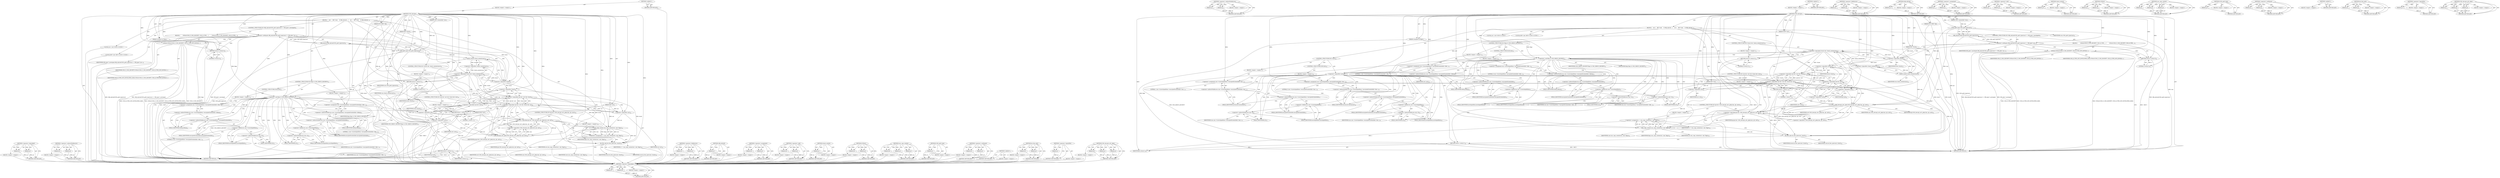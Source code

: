 digraph "CMS_decrypt_set1_pkey" {
vulnerable_149 [label=<(METHOD,&lt;operator&gt;.logicalAnd)>];
vulnerable_150 [label=<(PARAM,p1)>];
vulnerable_151 [label=<(PARAM,p2)>];
vulnerable_152 [label=<(BLOCK,&lt;empty&gt;,&lt;empty&gt;)>];
vulnerable_153 [label=<(METHOD_RETURN,ANY)>];
vulnerable_172 [label=<(METHOD,&lt;operator&gt;.indirectFieldAccess)>];
vulnerable_173 [label=<(PARAM,p1)>];
vulnerable_174 [label=<(PARAM,p2)>];
vulnerable_175 [label=<(BLOCK,&lt;empty&gt;,&lt;empty&gt;)>];
vulnerable_176 [label=<(METHOD_RETURN,ANY)>];
vulnerable_6 [label=<(METHOD,&lt;global&gt;)<SUB>1</SUB>>];
vulnerable_7 [label=<(BLOCK,&lt;empty&gt;,&lt;empty&gt;)<SUB>1</SUB>>];
vulnerable_8 [label=<(METHOD,CMS_decrypt)<SUB>1</SUB>>];
vulnerable_9 [label=<(PARAM,CMS_ContentInfo *cms)<SUB>1</SUB>>];
vulnerable_10 [label=<(PARAM,EVP_PKEY *pk)<SUB>1</SUB>>];
vulnerable_11 [label=<(PARAM,X509 *cert)<SUB>1</SUB>>];
vulnerable_12 [label=<(PARAM,BIO *dcont)<SUB>2</SUB>>];
vulnerable_13 [label=<(PARAM,BIO *out)<SUB>2</SUB>>];
vulnerable_14 [label=<(PARAM,unsigned int flags)<SUB>2</SUB>>];
vulnerable_15 [label=<(BLOCK,{
    int r;
    BIO *cont;
    if (OBJ_obj2nid...,{
    int r;
    BIO *cont;
    if (OBJ_obj2nid...)<SUB>3</SUB>>];
vulnerable_16 [label="<(LOCAL,int r: int)<SUB>4</SUB>>"];
vulnerable_17 [label="<(LOCAL,BIO* cont: BIO*)<SUB>5</SUB>>"];
vulnerable_18 [label=<(CONTROL_STRUCTURE,IF,if (OBJ_obj2nid(CMS_get0_type(cms)) != NID_pkcs7_enveloped))<SUB>6</SUB>>];
vulnerable_19 [label=<(&lt;operator&gt;.notEquals,OBJ_obj2nid(CMS_get0_type(cms)) != NID_pkcs7_en...)<SUB>6</SUB>>];
vulnerable_20 [label=<(OBJ_obj2nid,OBJ_obj2nid(CMS_get0_type(cms)))<SUB>6</SUB>>];
vulnerable_21 [label=<(CMS_get0_type,CMS_get0_type(cms))<SUB>6</SUB>>];
vulnerable_22 [label=<(IDENTIFIER,cms,CMS_get0_type(cms))<SUB>6</SUB>>];
vulnerable_23 [label=<(IDENTIFIER,NID_pkcs7_enveloped,OBJ_obj2nid(CMS_get0_type(cms)) != NID_pkcs7_en...)<SUB>6</SUB>>];
vulnerable_24 [label=<(BLOCK,{
        CMSerr(CMS_F_CMS_DECRYPT, CMS_R_TYPE_...,{
        CMSerr(CMS_F_CMS_DECRYPT, CMS_R_TYPE_...)<SUB>6</SUB>>];
vulnerable_25 [label=<(CMSerr,CMSerr(CMS_F_CMS_DECRYPT, CMS_R_TYPE_NOT_ENVELO...)<SUB>7</SUB>>];
vulnerable_26 [label=<(IDENTIFIER,CMS_F_CMS_DECRYPT,CMSerr(CMS_F_CMS_DECRYPT, CMS_R_TYPE_NOT_ENVELO...)<SUB>7</SUB>>];
vulnerable_27 [label=<(IDENTIFIER,CMS_R_TYPE_NOT_ENVELOPED_DATA,CMSerr(CMS_F_CMS_DECRYPT, CMS_R_TYPE_NOT_ENVELO...)<SUB>7</SUB>>];
vulnerable_28 [label=<(RETURN,return 0;,return 0;)<SUB>8</SUB>>];
vulnerable_29 [label=<(LITERAL,0,return 0;)<SUB>8</SUB>>];
vulnerable_30 [label=<(CONTROL_STRUCTURE,IF,if (!dcont &amp;&amp; !check_content(cms)))<SUB>10</SUB>>];
vulnerable_31 [label=<(&lt;operator&gt;.logicalAnd,!dcont &amp;&amp; !check_content(cms))<SUB>10</SUB>>];
vulnerable_32 [label=<(&lt;operator&gt;.logicalNot,!dcont)<SUB>10</SUB>>];
vulnerable_33 [label=<(IDENTIFIER,dcont,!dcont)<SUB>10</SUB>>];
vulnerable_34 [label=<(&lt;operator&gt;.logicalNot,!check_content(cms))<SUB>10</SUB>>];
vulnerable_35 [label=<(check_content,check_content(cms))<SUB>10</SUB>>];
vulnerable_36 [label=<(IDENTIFIER,cms,check_content(cms))<SUB>10</SUB>>];
vulnerable_37 [label=<(BLOCK,&lt;empty&gt;,&lt;empty&gt;)<SUB>11</SUB>>];
vulnerable_38 [label=<(RETURN,return 0;,return 0;)<SUB>11</SUB>>];
vulnerable_39 [label=<(LITERAL,0,return 0;)<SUB>11</SUB>>];
vulnerable_40 [label=<(CONTROL_STRUCTURE,IF,if (flags &amp; CMS_DEBUG_DECRYPT))<SUB>12</SUB>>];
vulnerable_41 [label=<(&lt;operator&gt;.and,flags &amp; CMS_DEBUG_DECRYPT)<SUB>12</SUB>>];
vulnerable_42 [label=<(IDENTIFIER,flags,flags &amp; CMS_DEBUG_DECRYPT)<SUB>12</SUB>>];
vulnerable_43 [label=<(IDENTIFIER,CMS_DEBUG_DECRYPT,flags &amp; CMS_DEBUG_DECRYPT)<SUB>12</SUB>>];
vulnerable_44 [label=<(BLOCK,&lt;empty&gt;,&lt;empty&gt;)<SUB>13</SUB>>];
vulnerable_45 [label=<(&lt;operator&gt;.assignment,cms-&gt;d.envelopedData-&gt;encryptedContentInfo-&gt;deb...)<SUB>13</SUB>>];
vulnerable_46 [label=<(&lt;operator&gt;.indirectFieldAccess,cms-&gt;d.envelopedData-&gt;encryptedContentInfo-&gt;debug)<SUB>13</SUB>>];
vulnerable_47 [label=<(&lt;operator&gt;.indirectFieldAccess,cms-&gt;d.envelopedData-&gt;encryptedContentInfo)<SUB>13</SUB>>];
vulnerable_48 [label=<(&lt;operator&gt;.fieldAccess,cms-&gt;d.envelopedData)<SUB>13</SUB>>];
vulnerable_49 [label=<(&lt;operator&gt;.indirectFieldAccess,cms-&gt;d)<SUB>13</SUB>>];
vulnerable_50 [label=<(IDENTIFIER,cms,cms-&gt;d.envelopedData-&gt;encryptedContentInfo-&gt;deb...)<SUB>13</SUB>>];
vulnerable_51 [label=<(FIELD_IDENTIFIER,d,d)<SUB>13</SUB>>];
vulnerable_52 [label=<(FIELD_IDENTIFIER,envelopedData,envelopedData)<SUB>13</SUB>>];
vulnerable_53 [label=<(FIELD_IDENTIFIER,encryptedContentInfo,encryptedContentInfo)<SUB>13</SUB>>];
vulnerable_54 [label=<(FIELD_IDENTIFIER,debug,debug)<SUB>13</SUB>>];
vulnerable_55 [label=<(LITERAL,1,cms-&gt;d.envelopedData-&gt;encryptedContentInfo-&gt;deb...)<SUB>13</SUB>>];
vulnerable_56 [label=<(CONTROL_STRUCTURE,ELSE,else)<SUB>15</SUB>>];
vulnerable_57 [label=<(BLOCK,&lt;empty&gt;,&lt;empty&gt;)<SUB>15</SUB>>];
vulnerable_58 [label=<(&lt;operator&gt;.assignment,cms-&gt;d.envelopedData-&gt;encryptedContentInfo-&gt;deb...)<SUB>15</SUB>>];
vulnerable_59 [label=<(&lt;operator&gt;.indirectFieldAccess,cms-&gt;d.envelopedData-&gt;encryptedContentInfo-&gt;debug)<SUB>15</SUB>>];
vulnerable_60 [label=<(&lt;operator&gt;.indirectFieldAccess,cms-&gt;d.envelopedData-&gt;encryptedContentInfo)<SUB>15</SUB>>];
vulnerable_61 [label=<(&lt;operator&gt;.fieldAccess,cms-&gt;d.envelopedData)<SUB>15</SUB>>];
vulnerable_62 [label=<(&lt;operator&gt;.indirectFieldAccess,cms-&gt;d)<SUB>15</SUB>>];
vulnerable_63 [label=<(IDENTIFIER,cms,cms-&gt;d.envelopedData-&gt;encryptedContentInfo-&gt;deb...)<SUB>15</SUB>>];
vulnerable_64 [label=<(FIELD_IDENTIFIER,d,d)<SUB>15</SUB>>];
vulnerable_65 [label=<(FIELD_IDENTIFIER,envelopedData,envelopedData)<SUB>15</SUB>>];
vulnerable_66 [label=<(FIELD_IDENTIFIER,encryptedContentInfo,encryptedContentInfo)<SUB>15</SUB>>];
vulnerable_67 [label=<(FIELD_IDENTIFIER,debug,debug)<SUB>15</SUB>>];
vulnerable_68 [label=<(LITERAL,0,cms-&gt;d.envelopedData-&gt;encryptedContentInfo-&gt;deb...)<SUB>15</SUB>>];
vulnerable_69 [label=<(CONTROL_STRUCTURE,IF,if (!pk &amp;&amp; !cert &amp;&amp; !dcont &amp;&amp; !out))<SUB>16</SUB>>];
vulnerable_70 [label=<(&lt;operator&gt;.logicalAnd,!pk &amp;&amp; !cert &amp;&amp; !dcont &amp;&amp; !out)<SUB>16</SUB>>];
vulnerable_71 [label=<(&lt;operator&gt;.logicalAnd,!pk &amp;&amp; !cert &amp;&amp; !dcont)<SUB>16</SUB>>];
vulnerable_72 [label=<(&lt;operator&gt;.logicalAnd,!pk &amp;&amp; !cert)<SUB>16</SUB>>];
vulnerable_73 [label=<(&lt;operator&gt;.logicalNot,!pk)<SUB>16</SUB>>];
vulnerable_74 [label=<(IDENTIFIER,pk,!pk)<SUB>16</SUB>>];
vulnerable_75 [label=<(&lt;operator&gt;.logicalNot,!cert)<SUB>16</SUB>>];
vulnerable_76 [label=<(IDENTIFIER,cert,!cert)<SUB>16</SUB>>];
vulnerable_77 [label=<(&lt;operator&gt;.logicalNot,!dcont)<SUB>16</SUB>>];
vulnerable_78 [label=<(IDENTIFIER,dcont,!dcont)<SUB>16</SUB>>];
vulnerable_79 [label=<(&lt;operator&gt;.logicalNot,!out)<SUB>16</SUB>>];
vulnerable_80 [label=<(IDENTIFIER,out,!out)<SUB>16</SUB>>];
vulnerable_81 [label=<(BLOCK,&lt;empty&gt;,&lt;empty&gt;)<SUB>17</SUB>>];
vulnerable_82 [label=<(RETURN,return 1;,return 1;)<SUB>17</SUB>>];
vulnerable_83 [label=<(LITERAL,1,return 1;)<SUB>17</SUB>>];
vulnerable_84 [label=<(CONTROL_STRUCTURE,IF,if (pk &amp;&amp; !CMS_decrypt_set1_pkey(cms, pk, cert)))<SUB>18</SUB>>];
vulnerable_85 [label=<(&lt;operator&gt;.logicalAnd,pk &amp;&amp; !CMS_decrypt_set1_pkey(cms, pk, cert))<SUB>18</SUB>>];
vulnerable_86 [label=<(IDENTIFIER,pk,pk &amp;&amp; !CMS_decrypt_set1_pkey(cms, pk, cert))<SUB>18</SUB>>];
vulnerable_87 [label=<(&lt;operator&gt;.logicalNot,!CMS_decrypt_set1_pkey(cms, pk, cert))<SUB>18</SUB>>];
vulnerable_88 [label=<(CMS_decrypt_set1_pkey,CMS_decrypt_set1_pkey(cms, pk, cert))<SUB>18</SUB>>];
vulnerable_89 [label=<(IDENTIFIER,cms,CMS_decrypt_set1_pkey(cms, pk, cert))<SUB>18</SUB>>];
vulnerable_90 [label=<(IDENTIFIER,pk,CMS_decrypt_set1_pkey(cms, pk, cert))<SUB>18</SUB>>];
vulnerable_91 [label=<(IDENTIFIER,cert,CMS_decrypt_set1_pkey(cms, pk, cert))<SUB>18</SUB>>];
vulnerable_92 [label=<(BLOCK,&lt;empty&gt;,&lt;empty&gt;)<SUB>19</SUB>>];
vulnerable_93 [label=<(&lt;operator&gt;.assignment,r = cms_copy_content(out, cont, flags))<SUB>19</SUB>>];
vulnerable_94 [label=<(IDENTIFIER,r,r = cms_copy_content(out, cont, flags))<SUB>19</SUB>>];
vulnerable_95 [label=<(cms_copy_content,cms_copy_content(out, cont, flags))<SUB>19</SUB>>];
vulnerable_96 [label=<(IDENTIFIER,out,cms_copy_content(out, cont, flags))<SUB>19</SUB>>];
vulnerable_97 [label=<(IDENTIFIER,cont,cms_copy_content(out, cont, flags))<SUB>19</SUB>>];
vulnerable_98 [label=<(IDENTIFIER,flags,cms_copy_content(out, cont, flags))<SUB>19</SUB>>];
vulnerable_99 [label=<(do_free_upto,do_free_upto(cont, dcont))<SUB>20</SUB>>];
vulnerable_100 [label=<(IDENTIFIER,cont,do_free_upto(cont, dcont))<SUB>20</SUB>>];
vulnerable_101 [label=<(IDENTIFIER,dcont,do_free_upto(cont, dcont))<SUB>20</SUB>>];
vulnerable_102 [label=<(RETURN,return r;,return r;)<SUB>21</SUB>>];
vulnerable_103 [label=<(IDENTIFIER,r,return r;)<SUB>21</SUB>>];
vulnerable_104 [label=<(METHOD_RETURN,int)<SUB>1</SUB>>];
vulnerable_106 [label=<(METHOD_RETURN,ANY)<SUB>1</SUB>>];
vulnerable_177 [label=<(METHOD,&lt;operator&gt;.fieldAccess)>];
vulnerable_178 [label=<(PARAM,p1)>];
vulnerable_179 [label=<(PARAM,p2)>];
vulnerable_180 [label=<(BLOCK,&lt;empty&gt;,&lt;empty&gt;)>];
vulnerable_181 [label=<(METHOD_RETURN,ANY)>];
vulnerable_136 [label=<(METHOD,OBJ_obj2nid)>];
vulnerable_137 [label=<(PARAM,p1)>];
vulnerable_138 [label=<(BLOCK,&lt;empty&gt;,&lt;empty&gt;)>];
vulnerable_139 [label=<(METHOD_RETURN,ANY)>];
vulnerable_167 [label=<(METHOD,&lt;operator&gt;.assignment)>];
vulnerable_168 [label=<(PARAM,p1)>];
vulnerable_169 [label=<(PARAM,p2)>];
vulnerable_170 [label=<(BLOCK,&lt;empty&gt;,&lt;empty&gt;)>];
vulnerable_171 [label=<(METHOD_RETURN,ANY)>];
vulnerable_162 [label=<(METHOD,&lt;operator&gt;.and)>];
vulnerable_163 [label=<(PARAM,p1)>];
vulnerable_164 [label=<(PARAM,p2)>];
vulnerable_165 [label=<(BLOCK,&lt;empty&gt;,&lt;empty&gt;)>];
vulnerable_166 [label=<(METHOD_RETURN,ANY)>];
vulnerable_158 [label=<(METHOD,check_content)>];
vulnerable_159 [label=<(PARAM,p1)>];
vulnerable_160 [label=<(BLOCK,&lt;empty&gt;,&lt;empty&gt;)>];
vulnerable_161 [label=<(METHOD_RETURN,ANY)>];
vulnerable_144 [label=<(METHOD,CMSerr)>];
vulnerable_145 [label=<(PARAM,p1)>];
vulnerable_146 [label=<(PARAM,p2)>];
vulnerable_147 [label=<(BLOCK,&lt;empty&gt;,&lt;empty&gt;)>];
vulnerable_148 [label=<(METHOD_RETURN,ANY)>];
vulnerable_188 [label=<(METHOD,cms_copy_content)>];
vulnerable_189 [label=<(PARAM,p1)>];
vulnerable_190 [label=<(PARAM,p2)>];
vulnerable_191 [label=<(PARAM,p3)>];
vulnerable_192 [label=<(BLOCK,&lt;empty&gt;,&lt;empty&gt;)>];
vulnerable_193 [label=<(METHOD_RETURN,ANY)>];
vulnerable_140 [label=<(METHOD,CMS_get0_type)>];
vulnerable_141 [label=<(PARAM,p1)>];
vulnerable_142 [label=<(BLOCK,&lt;empty&gt;,&lt;empty&gt;)>];
vulnerable_143 [label=<(METHOD_RETURN,ANY)>];
vulnerable_131 [label=<(METHOD,&lt;operator&gt;.notEquals)>];
vulnerable_132 [label=<(PARAM,p1)>];
vulnerable_133 [label=<(PARAM,p2)>];
vulnerable_134 [label=<(BLOCK,&lt;empty&gt;,&lt;empty&gt;)>];
vulnerable_135 [label=<(METHOD_RETURN,ANY)>];
vulnerable_125 [label=<(METHOD,&lt;global&gt;)<SUB>1</SUB>>];
vulnerable_126 [label=<(BLOCK,&lt;empty&gt;,&lt;empty&gt;)>];
vulnerable_127 [label=<(METHOD_RETURN,ANY)>];
vulnerable_194 [label=<(METHOD,do_free_upto)>];
vulnerable_195 [label=<(PARAM,p1)>];
vulnerable_196 [label=<(PARAM,p2)>];
vulnerable_197 [label=<(BLOCK,&lt;empty&gt;,&lt;empty&gt;)>];
vulnerable_198 [label=<(METHOD_RETURN,ANY)>];
vulnerable_154 [label=<(METHOD,&lt;operator&gt;.logicalNot)>];
vulnerable_155 [label=<(PARAM,p1)>];
vulnerable_156 [label=<(BLOCK,&lt;empty&gt;,&lt;empty&gt;)>];
vulnerable_157 [label=<(METHOD_RETURN,ANY)>];
vulnerable_182 [label=<(METHOD,CMS_decrypt_set1_pkey)>];
vulnerable_183 [label=<(PARAM,p1)>];
vulnerable_184 [label=<(PARAM,p2)>];
vulnerable_185 [label=<(PARAM,p3)>];
vulnerable_186 [label=<(BLOCK,&lt;empty&gt;,&lt;empty&gt;)>];
vulnerable_187 [label=<(METHOD_RETURN,ANY)>];
fixed_177 [label=<(METHOD,&lt;operator&gt;.logicalAnd)>];
fixed_178 [label=<(PARAM,p1)>];
fixed_179 [label=<(PARAM,p2)>];
fixed_180 [label=<(BLOCK,&lt;empty&gt;,&lt;empty&gt;)>];
fixed_181 [label=<(METHOD_RETURN,ANY)>];
fixed_200 [label=<(METHOD,&lt;operator&gt;.indirectFieldAccess)>];
fixed_201 [label=<(PARAM,p1)>];
fixed_202 [label=<(PARAM,p2)>];
fixed_203 [label=<(BLOCK,&lt;empty&gt;,&lt;empty&gt;)>];
fixed_204 [label=<(METHOD_RETURN,ANY)>];
fixed_6 [label=<(METHOD,&lt;global&gt;)<SUB>1</SUB>>];
fixed_7 [label=<(BLOCK,&lt;empty&gt;,&lt;empty&gt;)<SUB>1</SUB>>];
fixed_8 [label=<(METHOD,CMS_decrypt)<SUB>1</SUB>>];
fixed_9 [label=<(PARAM,CMS_ContentInfo *cms)<SUB>1</SUB>>];
fixed_10 [label=<(PARAM,EVP_PKEY *pk)<SUB>1</SUB>>];
fixed_11 [label=<(PARAM,X509 *cert)<SUB>1</SUB>>];
fixed_12 [label=<(PARAM,BIO *dcont)<SUB>2</SUB>>];
fixed_13 [label=<(PARAM,BIO *out)<SUB>2</SUB>>];
fixed_14 [label=<(PARAM,unsigned int flags)<SUB>2</SUB>>];
fixed_15 [label=<(BLOCK,{
    int r;
    BIO *cont;
    if (OBJ_obj2nid...,{
    int r;
    BIO *cont;
    if (OBJ_obj2nid...)<SUB>3</SUB>>];
fixed_16 [label="<(LOCAL,int r: int)<SUB>4</SUB>>"];
fixed_17 [label="<(LOCAL,BIO* cont: BIO*)<SUB>5</SUB>>"];
fixed_18 [label=<(CONTROL_STRUCTURE,IF,if (OBJ_obj2nid(CMS_get0_type(cms)) != NID_pkcs7_enveloped))<SUB>6</SUB>>];
fixed_19 [label=<(&lt;operator&gt;.notEquals,OBJ_obj2nid(CMS_get0_type(cms)) != NID_pkcs7_en...)<SUB>6</SUB>>];
fixed_20 [label=<(OBJ_obj2nid,OBJ_obj2nid(CMS_get0_type(cms)))<SUB>6</SUB>>];
fixed_21 [label=<(CMS_get0_type,CMS_get0_type(cms))<SUB>6</SUB>>];
fixed_22 [label=<(IDENTIFIER,cms,CMS_get0_type(cms))<SUB>6</SUB>>];
fixed_23 [label=<(IDENTIFIER,NID_pkcs7_enveloped,OBJ_obj2nid(CMS_get0_type(cms)) != NID_pkcs7_en...)<SUB>6</SUB>>];
fixed_24 [label=<(BLOCK,{
        CMSerr(CMS_F_CMS_DECRYPT, CMS_R_TYPE_...,{
        CMSerr(CMS_F_CMS_DECRYPT, CMS_R_TYPE_...)<SUB>6</SUB>>];
fixed_25 [label=<(CMSerr,CMSerr(CMS_F_CMS_DECRYPT, CMS_R_TYPE_NOT_ENVELO...)<SUB>7</SUB>>];
fixed_26 [label=<(IDENTIFIER,CMS_F_CMS_DECRYPT,CMSerr(CMS_F_CMS_DECRYPT, CMS_R_TYPE_NOT_ENVELO...)<SUB>7</SUB>>];
fixed_27 [label=<(IDENTIFIER,CMS_R_TYPE_NOT_ENVELOPED_DATA,CMSerr(CMS_F_CMS_DECRYPT, CMS_R_TYPE_NOT_ENVELO...)<SUB>7</SUB>>];
fixed_28 [label=<(RETURN,return 0;,return 0;)<SUB>8</SUB>>];
fixed_29 [label=<(LITERAL,0,return 0;)<SUB>8</SUB>>];
fixed_30 [label=<(CONTROL_STRUCTURE,IF,if (!dcont &amp;&amp; !check_content(cms)))<SUB>10</SUB>>];
fixed_31 [label=<(&lt;operator&gt;.logicalAnd,!dcont &amp;&amp; !check_content(cms))<SUB>10</SUB>>];
fixed_32 [label=<(&lt;operator&gt;.logicalNot,!dcont)<SUB>10</SUB>>];
fixed_33 [label=<(IDENTIFIER,dcont,!dcont)<SUB>10</SUB>>];
fixed_34 [label=<(&lt;operator&gt;.logicalNot,!check_content(cms))<SUB>10</SUB>>];
fixed_35 [label=<(check_content,check_content(cms))<SUB>10</SUB>>];
fixed_36 [label=<(IDENTIFIER,cms,check_content(cms))<SUB>10</SUB>>];
fixed_37 [label=<(BLOCK,&lt;empty&gt;,&lt;empty&gt;)<SUB>11</SUB>>];
fixed_38 [label=<(RETURN,return 0;,return 0;)<SUB>11</SUB>>];
fixed_39 [label=<(LITERAL,0,return 0;)<SUB>11</SUB>>];
fixed_40 [label=<(CONTROL_STRUCTURE,IF,if (flags &amp; CMS_DEBUG_DECRYPT))<SUB>12</SUB>>];
fixed_41 [label=<(&lt;operator&gt;.and,flags &amp; CMS_DEBUG_DECRYPT)<SUB>12</SUB>>];
fixed_42 [label=<(IDENTIFIER,flags,flags &amp; CMS_DEBUG_DECRYPT)<SUB>12</SUB>>];
fixed_43 [label=<(IDENTIFIER,CMS_DEBUG_DECRYPT,flags &amp; CMS_DEBUG_DECRYPT)<SUB>12</SUB>>];
fixed_44 [label=<(BLOCK,&lt;empty&gt;,&lt;empty&gt;)<SUB>13</SUB>>];
fixed_45 [label=<(&lt;operator&gt;.assignment,cms-&gt;d.envelopedData-&gt;encryptedContentInfo-&gt;deb...)<SUB>13</SUB>>];
fixed_46 [label=<(&lt;operator&gt;.indirectFieldAccess,cms-&gt;d.envelopedData-&gt;encryptedContentInfo-&gt;debug)<SUB>13</SUB>>];
fixed_47 [label=<(&lt;operator&gt;.indirectFieldAccess,cms-&gt;d.envelopedData-&gt;encryptedContentInfo)<SUB>13</SUB>>];
fixed_48 [label=<(&lt;operator&gt;.fieldAccess,cms-&gt;d.envelopedData)<SUB>13</SUB>>];
fixed_49 [label=<(&lt;operator&gt;.indirectFieldAccess,cms-&gt;d)<SUB>13</SUB>>];
fixed_50 [label=<(IDENTIFIER,cms,cms-&gt;d.envelopedData-&gt;encryptedContentInfo-&gt;deb...)<SUB>13</SUB>>];
fixed_51 [label=<(FIELD_IDENTIFIER,d,d)<SUB>13</SUB>>];
fixed_52 [label=<(FIELD_IDENTIFIER,envelopedData,envelopedData)<SUB>13</SUB>>];
fixed_53 [label=<(FIELD_IDENTIFIER,encryptedContentInfo,encryptedContentInfo)<SUB>13</SUB>>];
fixed_54 [label=<(FIELD_IDENTIFIER,debug,debug)<SUB>13</SUB>>];
fixed_55 [label=<(LITERAL,1,cms-&gt;d.envelopedData-&gt;encryptedContentInfo-&gt;deb...)<SUB>13</SUB>>];
fixed_56 [label=<(CONTROL_STRUCTURE,ELSE,else)<SUB>15</SUB>>];
fixed_57 [label=<(BLOCK,&lt;empty&gt;,&lt;empty&gt;)<SUB>15</SUB>>];
fixed_58 [label=<(&lt;operator&gt;.assignment,cms-&gt;d.envelopedData-&gt;encryptedContentInfo-&gt;deb...)<SUB>15</SUB>>];
fixed_59 [label=<(&lt;operator&gt;.indirectFieldAccess,cms-&gt;d.envelopedData-&gt;encryptedContentInfo-&gt;debug)<SUB>15</SUB>>];
fixed_60 [label=<(&lt;operator&gt;.indirectFieldAccess,cms-&gt;d.envelopedData-&gt;encryptedContentInfo)<SUB>15</SUB>>];
fixed_61 [label=<(&lt;operator&gt;.fieldAccess,cms-&gt;d.envelopedData)<SUB>15</SUB>>];
fixed_62 [label=<(&lt;operator&gt;.indirectFieldAccess,cms-&gt;d)<SUB>15</SUB>>];
fixed_63 [label=<(IDENTIFIER,cms,cms-&gt;d.envelopedData-&gt;encryptedContentInfo-&gt;deb...)<SUB>15</SUB>>];
fixed_64 [label=<(FIELD_IDENTIFIER,d,d)<SUB>15</SUB>>];
fixed_65 [label=<(FIELD_IDENTIFIER,envelopedData,envelopedData)<SUB>15</SUB>>];
fixed_66 [label=<(FIELD_IDENTIFIER,encryptedContentInfo,encryptedContentInfo)<SUB>15</SUB>>];
fixed_67 [label=<(FIELD_IDENTIFIER,debug,debug)<SUB>15</SUB>>];
fixed_68 [label=<(LITERAL,0,cms-&gt;d.envelopedData-&gt;encryptedContentInfo-&gt;deb...)<SUB>15</SUB>>];
fixed_69 [label=<(CONTROL_STRUCTURE,IF,if (!cert))<SUB>16</SUB>>];
fixed_70 [label=<(&lt;operator&gt;.logicalNot,!cert)<SUB>16</SUB>>];
fixed_71 [label=<(IDENTIFIER,cert,!cert)<SUB>16</SUB>>];
fixed_72 [label=<(BLOCK,&lt;empty&gt;,&lt;empty&gt;)<SUB>17</SUB>>];
fixed_73 [label=<(&lt;operator&gt;.assignment,cms-&gt;d.envelopedData-&gt;encryptedContentInfo-&gt;hav...)<SUB>17</SUB>>];
fixed_74 [label=<(&lt;operator&gt;.indirectFieldAccess,cms-&gt;d.envelopedData-&gt;encryptedContentInfo-&gt;hav...)<SUB>17</SUB>>];
fixed_75 [label=<(&lt;operator&gt;.indirectFieldAccess,cms-&gt;d.envelopedData-&gt;encryptedContentInfo)<SUB>17</SUB>>];
fixed_76 [label=<(&lt;operator&gt;.fieldAccess,cms-&gt;d.envelopedData)<SUB>17</SUB>>];
fixed_77 [label=<(&lt;operator&gt;.indirectFieldAccess,cms-&gt;d)<SUB>17</SUB>>];
fixed_78 [label=<(IDENTIFIER,cms,cms-&gt;d.envelopedData-&gt;encryptedContentInfo-&gt;hav...)<SUB>17</SUB>>];
fixed_79 [label=<(FIELD_IDENTIFIER,d,d)<SUB>17</SUB>>];
fixed_80 [label=<(FIELD_IDENTIFIER,envelopedData,envelopedData)<SUB>17</SUB>>];
fixed_81 [label=<(FIELD_IDENTIFIER,encryptedContentInfo,encryptedContentInfo)<SUB>17</SUB>>];
fixed_82 [label=<(FIELD_IDENTIFIER,havenocert,havenocert)<SUB>17</SUB>>];
fixed_83 [label=<(LITERAL,1,cms-&gt;d.envelopedData-&gt;encryptedContentInfo-&gt;hav...)<SUB>17</SUB>>];
fixed_84 [label=<(CONTROL_STRUCTURE,ELSE,else)<SUB>19</SUB>>];
fixed_85 [label=<(BLOCK,&lt;empty&gt;,&lt;empty&gt;)<SUB>19</SUB>>];
fixed_86 [label=<(&lt;operator&gt;.assignment,cms-&gt;d.envelopedData-&gt;encryptedContentInfo-&gt;hav...)<SUB>19</SUB>>];
fixed_87 [label=<(&lt;operator&gt;.indirectFieldAccess,cms-&gt;d.envelopedData-&gt;encryptedContentInfo-&gt;hav...)<SUB>19</SUB>>];
fixed_88 [label=<(&lt;operator&gt;.indirectFieldAccess,cms-&gt;d.envelopedData-&gt;encryptedContentInfo)<SUB>19</SUB>>];
fixed_89 [label=<(&lt;operator&gt;.fieldAccess,cms-&gt;d.envelopedData)<SUB>19</SUB>>];
fixed_90 [label=<(&lt;operator&gt;.indirectFieldAccess,cms-&gt;d)<SUB>19</SUB>>];
fixed_91 [label=<(IDENTIFIER,cms,cms-&gt;d.envelopedData-&gt;encryptedContentInfo-&gt;hav...)<SUB>19</SUB>>];
fixed_92 [label=<(FIELD_IDENTIFIER,d,d)<SUB>19</SUB>>];
fixed_93 [label=<(FIELD_IDENTIFIER,envelopedData,envelopedData)<SUB>19</SUB>>];
fixed_94 [label=<(FIELD_IDENTIFIER,encryptedContentInfo,encryptedContentInfo)<SUB>19</SUB>>];
fixed_95 [label=<(FIELD_IDENTIFIER,havenocert,havenocert)<SUB>19</SUB>>];
fixed_96 [label=<(LITERAL,0,cms-&gt;d.envelopedData-&gt;encryptedContentInfo-&gt;hav...)<SUB>19</SUB>>];
fixed_97 [label=<(CONTROL_STRUCTURE,IF,if (!pk &amp;&amp; !cert &amp;&amp; !dcont &amp;&amp; !out))<SUB>20</SUB>>];
fixed_98 [label=<(&lt;operator&gt;.logicalAnd,!pk &amp;&amp; !cert &amp;&amp; !dcont &amp;&amp; !out)<SUB>20</SUB>>];
fixed_99 [label=<(&lt;operator&gt;.logicalAnd,!pk &amp;&amp; !cert &amp;&amp; !dcont)<SUB>20</SUB>>];
fixed_100 [label=<(&lt;operator&gt;.logicalAnd,!pk &amp;&amp; !cert)<SUB>20</SUB>>];
fixed_101 [label=<(&lt;operator&gt;.logicalNot,!pk)<SUB>20</SUB>>];
fixed_102 [label=<(IDENTIFIER,pk,!pk)<SUB>20</SUB>>];
fixed_103 [label=<(&lt;operator&gt;.logicalNot,!cert)<SUB>20</SUB>>];
fixed_104 [label=<(IDENTIFIER,cert,!cert)<SUB>20</SUB>>];
fixed_105 [label=<(&lt;operator&gt;.logicalNot,!dcont)<SUB>20</SUB>>];
fixed_106 [label=<(IDENTIFIER,dcont,!dcont)<SUB>20</SUB>>];
fixed_107 [label=<(&lt;operator&gt;.logicalNot,!out)<SUB>20</SUB>>];
fixed_108 [label=<(IDENTIFIER,out,!out)<SUB>20</SUB>>];
fixed_109 [label=<(BLOCK,&lt;empty&gt;,&lt;empty&gt;)<SUB>21</SUB>>];
fixed_110 [label=<(RETURN,return 1;,return 1;)<SUB>21</SUB>>];
fixed_111 [label=<(LITERAL,1,return 1;)<SUB>21</SUB>>];
fixed_112 [label=<(CONTROL_STRUCTURE,IF,if (pk &amp;&amp; !CMS_decrypt_set1_pkey(cms, pk, cert)))<SUB>22</SUB>>];
fixed_113 [label=<(&lt;operator&gt;.logicalAnd,pk &amp;&amp; !CMS_decrypt_set1_pkey(cms, pk, cert))<SUB>22</SUB>>];
fixed_114 [label=<(IDENTIFIER,pk,pk &amp;&amp; !CMS_decrypt_set1_pkey(cms, pk, cert))<SUB>22</SUB>>];
fixed_115 [label=<(&lt;operator&gt;.logicalNot,!CMS_decrypt_set1_pkey(cms, pk, cert))<SUB>22</SUB>>];
fixed_116 [label=<(CMS_decrypt_set1_pkey,CMS_decrypt_set1_pkey(cms, pk, cert))<SUB>22</SUB>>];
fixed_117 [label=<(IDENTIFIER,cms,CMS_decrypt_set1_pkey(cms, pk, cert))<SUB>22</SUB>>];
fixed_118 [label=<(IDENTIFIER,pk,CMS_decrypt_set1_pkey(cms, pk, cert))<SUB>22</SUB>>];
fixed_119 [label=<(IDENTIFIER,cert,CMS_decrypt_set1_pkey(cms, pk, cert))<SUB>22</SUB>>];
fixed_120 [label=<(BLOCK,&lt;empty&gt;,&lt;empty&gt;)<SUB>23</SUB>>];
fixed_121 [label=<(&lt;operator&gt;.assignment,r = cms_copy_content(out, cont, flags))<SUB>23</SUB>>];
fixed_122 [label=<(IDENTIFIER,r,r = cms_copy_content(out, cont, flags))<SUB>23</SUB>>];
fixed_123 [label=<(cms_copy_content,cms_copy_content(out, cont, flags))<SUB>23</SUB>>];
fixed_124 [label=<(IDENTIFIER,out,cms_copy_content(out, cont, flags))<SUB>23</SUB>>];
fixed_125 [label=<(IDENTIFIER,cont,cms_copy_content(out, cont, flags))<SUB>23</SUB>>];
fixed_126 [label=<(IDENTIFIER,flags,cms_copy_content(out, cont, flags))<SUB>23</SUB>>];
fixed_127 [label=<(do_free_upto,do_free_upto(cont, dcont))<SUB>24</SUB>>];
fixed_128 [label=<(IDENTIFIER,cont,do_free_upto(cont, dcont))<SUB>24</SUB>>];
fixed_129 [label=<(IDENTIFIER,dcont,do_free_upto(cont, dcont))<SUB>24</SUB>>];
fixed_130 [label=<(RETURN,return r;,return r;)<SUB>25</SUB>>];
fixed_131 [label=<(IDENTIFIER,r,return r;)<SUB>25</SUB>>];
fixed_132 [label=<(METHOD_RETURN,int)<SUB>1</SUB>>];
fixed_134 [label=<(METHOD_RETURN,ANY)<SUB>1</SUB>>];
fixed_205 [label=<(METHOD,&lt;operator&gt;.fieldAccess)>];
fixed_206 [label=<(PARAM,p1)>];
fixed_207 [label=<(PARAM,p2)>];
fixed_208 [label=<(BLOCK,&lt;empty&gt;,&lt;empty&gt;)>];
fixed_209 [label=<(METHOD_RETURN,ANY)>];
fixed_164 [label=<(METHOD,OBJ_obj2nid)>];
fixed_165 [label=<(PARAM,p1)>];
fixed_166 [label=<(BLOCK,&lt;empty&gt;,&lt;empty&gt;)>];
fixed_167 [label=<(METHOD_RETURN,ANY)>];
fixed_195 [label=<(METHOD,&lt;operator&gt;.assignment)>];
fixed_196 [label=<(PARAM,p1)>];
fixed_197 [label=<(PARAM,p2)>];
fixed_198 [label=<(BLOCK,&lt;empty&gt;,&lt;empty&gt;)>];
fixed_199 [label=<(METHOD_RETURN,ANY)>];
fixed_190 [label=<(METHOD,&lt;operator&gt;.and)>];
fixed_191 [label=<(PARAM,p1)>];
fixed_192 [label=<(PARAM,p2)>];
fixed_193 [label=<(BLOCK,&lt;empty&gt;,&lt;empty&gt;)>];
fixed_194 [label=<(METHOD_RETURN,ANY)>];
fixed_186 [label=<(METHOD,check_content)>];
fixed_187 [label=<(PARAM,p1)>];
fixed_188 [label=<(BLOCK,&lt;empty&gt;,&lt;empty&gt;)>];
fixed_189 [label=<(METHOD_RETURN,ANY)>];
fixed_172 [label=<(METHOD,CMSerr)>];
fixed_173 [label=<(PARAM,p1)>];
fixed_174 [label=<(PARAM,p2)>];
fixed_175 [label=<(BLOCK,&lt;empty&gt;,&lt;empty&gt;)>];
fixed_176 [label=<(METHOD_RETURN,ANY)>];
fixed_216 [label=<(METHOD,cms_copy_content)>];
fixed_217 [label=<(PARAM,p1)>];
fixed_218 [label=<(PARAM,p2)>];
fixed_219 [label=<(PARAM,p3)>];
fixed_220 [label=<(BLOCK,&lt;empty&gt;,&lt;empty&gt;)>];
fixed_221 [label=<(METHOD_RETURN,ANY)>];
fixed_168 [label=<(METHOD,CMS_get0_type)>];
fixed_169 [label=<(PARAM,p1)>];
fixed_170 [label=<(BLOCK,&lt;empty&gt;,&lt;empty&gt;)>];
fixed_171 [label=<(METHOD_RETURN,ANY)>];
fixed_159 [label=<(METHOD,&lt;operator&gt;.notEquals)>];
fixed_160 [label=<(PARAM,p1)>];
fixed_161 [label=<(PARAM,p2)>];
fixed_162 [label=<(BLOCK,&lt;empty&gt;,&lt;empty&gt;)>];
fixed_163 [label=<(METHOD_RETURN,ANY)>];
fixed_153 [label=<(METHOD,&lt;global&gt;)<SUB>1</SUB>>];
fixed_154 [label=<(BLOCK,&lt;empty&gt;,&lt;empty&gt;)>];
fixed_155 [label=<(METHOD_RETURN,ANY)>];
fixed_222 [label=<(METHOD,do_free_upto)>];
fixed_223 [label=<(PARAM,p1)>];
fixed_224 [label=<(PARAM,p2)>];
fixed_225 [label=<(BLOCK,&lt;empty&gt;,&lt;empty&gt;)>];
fixed_226 [label=<(METHOD_RETURN,ANY)>];
fixed_182 [label=<(METHOD,&lt;operator&gt;.logicalNot)>];
fixed_183 [label=<(PARAM,p1)>];
fixed_184 [label=<(BLOCK,&lt;empty&gt;,&lt;empty&gt;)>];
fixed_185 [label=<(METHOD_RETURN,ANY)>];
fixed_210 [label=<(METHOD,CMS_decrypt_set1_pkey)>];
fixed_211 [label=<(PARAM,p1)>];
fixed_212 [label=<(PARAM,p2)>];
fixed_213 [label=<(PARAM,p3)>];
fixed_214 [label=<(BLOCK,&lt;empty&gt;,&lt;empty&gt;)>];
fixed_215 [label=<(METHOD_RETURN,ANY)>];
vulnerable_149 -> vulnerable_150  [key=0, label="AST: "];
vulnerable_149 -> vulnerable_150  [key=1, label="DDG: "];
vulnerable_149 -> vulnerable_152  [key=0, label="AST: "];
vulnerable_149 -> vulnerable_151  [key=0, label="AST: "];
vulnerable_149 -> vulnerable_151  [key=1, label="DDG: "];
vulnerable_149 -> vulnerable_153  [key=0, label="AST: "];
vulnerable_149 -> vulnerable_153  [key=1, label="CFG: "];
vulnerable_150 -> vulnerable_153  [key=0, label="DDG: p1"];
vulnerable_151 -> vulnerable_153  [key=0, label="DDG: p2"];
vulnerable_152 -> fixed_177  [key=0];
vulnerable_153 -> fixed_177  [key=0];
vulnerable_172 -> vulnerable_173  [key=0, label="AST: "];
vulnerable_172 -> vulnerable_173  [key=1, label="DDG: "];
vulnerable_172 -> vulnerable_175  [key=0, label="AST: "];
vulnerable_172 -> vulnerable_174  [key=0, label="AST: "];
vulnerable_172 -> vulnerable_174  [key=1, label="DDG: "];
vulnerable_172 -> vulnerable_176  [key=0, label="AST: "];
vulnerable_172 -> vulnerable_176  [key=1, label="CFG: "];
vulnerable_173 -> vulnerable_176  [key=0, label="DDG: p1"];
vulnerable_174 -> vulnerable_176  [key=0, label="DDG: p2"];
vulnerable_175 -> fixed_177  [key=0];
vulnerable_176 -> fixed_177  [key=0];
vulnerable_6 -> vulnerable_7  [key=0, label="AST: "];
vulnerable_6 -> vulnerable_106  [key=0, label="AST: "];
vulnerable_6 -> vulnerable_106  [key=1, label="CFG: "];
vulnerable_7 -> vulnerable_8  [key=0, label="AST: "];
vulnerable_8 -> vulnerable_9  [key=0, label="AST: "];
vulnerable_8 -> vulnerable_9  [key=1, label="DDG: "];
vulnerable_8 -> vulnerable_10  [key=0, label="AST: "];
vulnerable_8 -> vulnerable_10  [key=1, label="DDG: "];
vulnerable_8 -> vulnerable_11  [key=0, label="AST: "];
vulnerable_8 -> vulnerable_11  [key=1, label="DDG: "];
vulnerable_8 -> vulnerable_12  [key=0, label="AST: "];
vulnerable_8 -> vulnerable_12  [key=1, label="DDG: "];
vulnerable_8 -> vulnerable_13  [key=0, label="AST: "];
vulnerable_8 -> vulnerable_13  [key=1, label="DDG: "];
vulnerable_8 -> vulnerable_14  [key=0, label="AST: "];
vulnerable_8 -> vulnerable_14  [key=1, label="DDG: "];
vulnerable_8 -> vulnerable_15  [key=0, label="AST: "];
vulnerable_8 -> vulnerable_104  [key=0, label="AST: "];
vulnerable_8 -> vulnerable_21  [key=0, label="CFG: "];
vulnerable_8 -> vulnerable_21  [key=1, label="DDG: "];
vulnerable_8 -> vulnerable_99  [key=0, label="DDG: "];
vulnerable_8 -> vulnerable_103  [key=0, label="DDG: "];
vulnerable_8 -> vulnerable_19  [key=0, label="DDG: "];
vulnerable_8 -> vulnerable_28  [key=0, label="DDG: "];
vulnerable_8 -> vulnerable_38  [key=0, label="DDG: "];
vulnerable_8 -> vulnerable_41  [key=0, label="DDG: "];
vulnerable_8 -> vulnerable_45  [key=0, label="DDG: "];
vulnerable_8 -> vulnerable_82  [key=0, label="DDG: "];
vulnerable_8 -> vulnerable_85  [key=0, label="DDG: "];
vulnerable_8 -> vulnerable_25  [key=0, label="DDG: "];
vulnerable_8 -> vulnerable_29  [key=0, label="DDG: "];
vulnerable_8 -> vulnerable_32  [key=0, label="DDG: "];
vulnerable_8 -> vulnerable_39  [key=0, label="DDG: "];
vulnerable_8 -> vulnerable_58  [key=0, label="DDG: "];
vulnerable_8 -> vulnerable_79  [key=0, label="DDG: "];
vulnerable_8 -> vulnerable_83  [key=0, label="DDG: "];
vulnerable_8 -> vulnerable_35  [key=0, label="DDG: "];
vulnerable_8 -> vulnerable_77  [key=0, label="DDG: "];
vulnerable_8 -> vulnerable_88  [key=0, label="DDG: "];
vulnerable_8 -> vulnerable_95  [key=0, label="DDG: "];
vulnerable_8 -> vulnerable_73  [key=0, label="DDG: "];
vulnerable_8 -> vulnerable_75  [key=0, label="DDG: "];
vulnerable_9 -> vulnerable_21  [key=0, label="DDG: cms"];
vulnerable_10 -> vulnerable_104  [key=0, label="DDG: pk"];
vulnerable_10 -> vulnerable_73  [key=0, label="DDG: pk"];
vulnerable_11 -> vulnerable_104  [key=0, label="DDG: cert"];
vulnerable_11 -> vulnerable_88  [key=0, label="DDG: cert"];
vulnerable_11 -> vulnerable_75  [key=0, label="DDG: cert"];
vulnerable_12 -> vulnerable_104  [key=0, label="DDG: dcont"];
vulnerable_12 -> vulnerable_32  [key=0, label="DDG: dcont"];
vulnerable_13 -> vulnerable_104  [key=0, label="DDG: out"];
vulnerable_13 -> vulnerable_79  [key=0, label="DDG: out"];
vulnerable_13 -> vulnerable_95  [key=0, label="DDG: out"];
vulnerable_14 -> vulnerable_104  [key=0, label="DDG: flags"];
vulnerable_14 -> vulnerable_41  [key=0, label="DDG: flags"];
vulnerable_15 -> vulnerable_16  [key=0, label="AST: "];
vulnerable_15 -> vulnerable_17  [key=0, label="AST: "];
vulnerable_15 -> vulnerable_18  [key=0, label="AST: "];
vulnerable_15 -> vulnerable_30  [key=0, label="AST: "];
vulnerable_15 -> vulnerable_40  [key=0, label="AST: "];
vulnerable_15 -> vulnerable_69  [key=0, label="AST: "];
vulnerable_15 -> vulnerable_84  [key=0, label="AST: "];
vulnerable_15 -> vulnerable_99  [key=0, label="AST: "];
vulnerable_15 -> vulnerable_102  [key=0, label="AST: "];
vulnerable_16 -> fixed_177  [key=0];
vulnerable_17 -> fixed_177  [key=0];
vulnerable_18 -> vulnerable_19  [key=0, label="AST: "];
vulnerable_18 -> vulnerable_24  [key=0, label="AST: "];
vulnerable_19 -> vulnerable_20  [key=0, label="AST: "];
vulnerable_19 -> vulnerable_23  [key=0, label="AST: "];
vulnerable_19 -> vulnerable_25  [key=0, label="CFG: "];
vulnerable_19 -> vulnerable_25  [key=1, label="CDG: "];
vulnerable_19 -> vulnerable_32  [key=0, label="CFG: "];
vulnerable_19 -> vulnerable_32  [key=1, label="CDG: "];
vulnerable_19 -> vulnerable_104  [key=0, label="DDG: OBJ_obj2nid(CMS_get0_type(cms))"];
vulnerable_19 -> vulnerable_104  [key=1, label="DDG: OBJ_obj2nid(CMS_get0_type(cms)) != NID_pkcs7_enveloped"];
vulnerable_19 -> vulnerable_104  [key=2, label="DDG: NID_pkcs7_enveloped"];
vulnerable_19 -> vulnerable_28  [key=0, label="CDG: "];
vulnerable_19 -> vulnerable_31  [key=0, label="CDG: "];
vulnerable_20 -> vulnerable_21  [key=0, label="AST: "];
vulnerable_20 -> vulnerable_19  [key=0, label="CFG: "];
vulnerable_20 -> vulnerable_19  [key=1, label="DDG: CMS_get0_type(cms)"];
vulnerable_20 -> vulnerable_104  [key=0, label="DDG: CMS_get0_type(cms)"];
vulnerable_21 -> vulnerable_22  [key=0, label="AST: "];
vulnerable_21 -> vulnerable_20  [key=0, label="CFG: "];
vulnerable_21 -> vulnerable_20  [key=1, label="DDG: cms"];
vulnerable_21 -> vulnerable_104  [key=0, label="DDG: cms"];
vulnerable_21 -> vulnerable_35  [key=0, label="DDG: cms"];
vulnerable_21 -> vulnerable_88  [key=0, label="DDG: cms"];
vulnerable_22 -> fixed_177  [key=0];
vulnerable_23 -> fixed_177  [key=0];
vulnerable_24 -> vulnerable_25  [key=0, label="AST: "];
vulnerable_24 -> vulnerable_28  [key=0, label="AST: "];
vulnerable_25 -> vulnerable_26  [key=0, label="AST: "];
vulnerable_25 -> vulnerable_27  [key=0, label="AST: "];
vulnerable_25 -> vulnerable_28  [key=0, label="CFG: "];
vulnerable_25 -> vulnerable_104  [key=0, label="DDG: CMS_R_TYPE_NOT_ENVELOPED_DATA"];
vulnerable_25 -> vulnerable_104  [key=1, label="DDG: CMSerr(CMS_F_CMS_DECRYPT, CMS_R_TYPE_NOT_ENVELOPED_DATA)"];
vulnerable_25 -> vulnerable_104  [key=2, label="DDG: CMS_F_CMS_DECRYPT"];
vulnerable_26 -> fixed_177  [key=0];
vulnerable_27 -> fixed_177  [key=0];
vulnerable_28 -> vulnerable_29  [key=0, label="AST: "];
vulnerable_28 -> vulnerable_104  [key=0, label="CFG: "];
vulnerable_28 -> vulnerable_104  [key=1, label="DDG: &lt;RET&gt;"];
vulnerable_29 -> vulnerable_28  [key=0, label="DDG: 0"];
vulnerable_30 -> vulnerable_31  [key=0, label="AST: "];
vulnerable_30 -> vulnerable_37  [key=0, label="AST: "];
vulnerable_31 -> vulnerable_32  [key=0, label="AST: "];
vulnerable_31 -> vulnerable_34  [key=0, label="AST: "];
vulnerable_31 -> vulnerable_38  [key=0, label="CFG: "];
vulnerable_31 -> vulnerable_38  [key=1, label="CDG: "];
vulnerable_31 -> vulnerable_41  [key=0, label="CFG: "];
vulnerable_31 -> vulnerable_41  [key=1, label="CDG: "];
vulnerable_31 -> vulnerable_71  [key=0, label="DDG: !dcont"];
vulnerable_31 -> vulnerable_71  [key=1, label="CDG: "];
vulnerable_31 -> vulnerable_73  [key=0, label="CDG: "];
vulnerable_31 -> vulnerable_72  [key=0, label="CDG: "];
vulnerable_31 -> vulnerable_70  [key=0, label="CDG: "];
vulnerable_32 -> vulnerable_33  [key=0, label="AST: "];
vulnerable_32 -> vulnerable_31  [key=0, label="CFG: "];
vulnerable_32 -> vulnerable_31  [key=1, label="DDG: dcont"];
vulnerable_32 -> vulnerable_35  [key=0, label="CFG: "];
vulnerable_32 -> vulnerable_35  [key=1, label="CDG: "];
vulnerable_32 -> vulnerable_99  [key=0, label="DDG: dcont"];
vulnerable_32 -> vulnerable_77  [key=0, label="DDG: dcont"];
vulnerable_32 -> vulnerable_34  [key=0, label="CDG: "];
vulnerable_33 -> fixed_177  [key=0];
vulnerable_34 -> vulnerable_35  [key=0, label="AST: "];
vulnerable_34 -> vulnerable_31  [key=0, label="CFG: "];
vulnerable_34 -> vulnerable_31  [key=1, label="DDG: check_content(cms)"];
vulnerable_35 -> vulnerable_36  [key=0, label="AST: "];
vulnerable_35 -> vulnerable_34  [key=0, label="CFG: "];
vulnerable_35 -> vulnerable_34  [key=1, label="DDG: cms"];
vulnerable_35 -> vulnerable_88  [key=0, label="DDG: cms"];
vulnerable_36 -> fixed_177  [key=0];
vulnerable_37 -> vulnerable_38  [key=0, label="AST: "];
vulnerable_38 -> vulnerable_39  [key=0, label="AST: "];
vulnerable_38 -> vulnerable_104  [key=0, label="CFG: "];
vulnerable_38 -> vulnerable_104  [key=1, label="DDG: &lt;RET&gt;"];
vulnerable_39 -> vulnerable_38  [key=0, label="DDG: 0"];
vulnerable_40 -> vulnerable_41  [key=0, label="AST: "];
vulnerable_40 -> vulnerable_44  [key=0, label="AST: "];
vulnerable_40 -> vulnerable_56  [key=0, label="AST: "];
vulnerable_41 -> vulnerable_42  [key=0, label="AST: "];
vulnerable_41 -> vulnerable_43  [key=0, label="AST: "];
vulnerable_41 -> vulnerable_51  [key=0, label="CFG: "];
vulnerable_41 -> vulnerable_51  [key=1, label="CDG: "];
vulnerable_41 -> vulnerable_64  [key=0, label="CFG: "];
vulnerable_41 -> vulnerable_64  [key=1, label="CDG: "];
vulnerable_41 -> vulnerable_104  [key=0, label="DDG: CMS_DEBUG_DECRYPT"];
vulnerable_41 -> vulnerable_95  [key=0, label="DDG: flags"];
vulnerable_41 -> vulnerable_47  [key=0, label="CDG: "];
vulnerable_41 -> vulnerable_48  [key=0, label="CDG: "];
vulnerable_41 -> vulnerable_49  [key=0, label="CDG: "];
vulnerable_41 -> vulnerable_60  [key=0, label="CDG: "];
vulnerable_41 -> vulnerable_66  [key=0, label="CDG: "];
vulnerable_41 -> vulnerable_52  [key=0, label="CDG: "];
vulnerable_41 -> vulnerable_46  [key=0, label="CDG: "];
vulnerable_41 -> vulnerable_67  [key=0, label="CDG: "];
vulnerable_41 -> vulnerable_45  [key=0, label="CDG: "];
vulnerable_41 -> vulnerable_65  [key=0, label="CDG: "];
vulnerable_41 -> vulnerable_59  [key=0, label="CDG: "];
vulnerable_41 -> vulnerable_54  [key=0, label="CDG: "];
vulnerable_41 -> vulnerable_58  [key=0, label="CDG: "];
vulnerable_41 -> vulnerable_61  [key=0, label="CDG: "];
vulnerable_41 -> vulnerable_53  [key=0, label="CDG: "];
vulnerable_41 -> vulnerable_62  [key=0, label="CDG: "];
vulnerable_42 -> fixed_177  [key=0];
vulnerable_43 -> fixed_177  [key=0];
vulnerable_44 -> vulnerable_45  [key=0, label="AST: "];
vulnerable_45 -> vulnerable_46  [key=0, label="AST: "];
vulnerable_45 -> vulnerable_55  [key=0, label="AST: "];
vulnerable_45 -> vulnerable_73  [key=0, label="CFG: "];
vulnerable_46 -> vulnerable_47  [key=0, label="AST: "];
vulnerable_46 -> vulnerable_54  [key=0, label="AST: "];
vulnerable_46 -> vulnerable_45  [key=0, label="CFG: "];
vulnerable_47 -> vulnerable_48  [key=0, label="AST: "];
vulnerable_47 -> vulnerable_53  [key=0, label="AST: "];
vulnerable_47 -> vulnerable_54  [key=0, label="CFG: "];
vulnerable_48 -> vulnerable_49  [key=0, label="AST: "];
vulnerable_48 -> vulnerable_52  [key=0, label="AST: "];
vulnerable_48 -> vulnerable_53  [key=0, label="CFG: "];
vulnerable_49 -> vulnerable_50  [key=0, label="AST: "];
vulnerable_49 -> vulnerable_51  [key=0, label="AST: "];
vulnerable_49 -> vulnerable_52  [key=0, label="CFG: "];
vulnerable_50 -> fixed_177  [key=0];
vulnerable_51 -> vulnerable_49  [key=0, label="CFG: "];
vulnerable_52 -> vulnerable_48  [key=0, label="CFG: "];
vulnerable_53 -> vulnerable_47  [key=0, label="CFG: "];
vulnerable_54 -> vulnerable_46  [key=0, label="CFG: "];
vulnerable_55 -> fixed_177  [key=0];
vulnerable_56 -> vulnerable_57  [key=0, label="AST: "];
vulnerable_57 -> vulnerable_58  [key=0, label="AST: "];
vulnerable_58 -> vulnerable_59  [key=0, label="AST: "];
vulnerable_58 -> vulnerable_68  [key=0, label="AST: "];
vulnerable_58 -> vulnerable_73  [key=0, label="CFG: "];
vulnerable_59 -> vulnerable_60  [key=0, label="AST: "];
vulnerable_59 -> vulnerable_67  [key=0, label="AST: "];
vulnerable_59 -> vulnerable_58  [key=0, label="CFG: "];
vulnerable_60 -> vulnerable_61  [key=0, label="AST: "];
vulnerable_60 -> vulnerable_66  [key=0, label="AST: "];
vulnerable_60 -> vulnerable_67  [key=0, label="CFG: "];
vulnerable_61 -> vulnerable_62  [key=0, label="AST: "];
vulnerable_61 -> vulnerable_65  [key=0, label="AST: "];
vulnerable_61 -> vulnerable_66  [key=0, label="CFG: "];
vulnerable_62 -> vulnerable_63  [key=0, label="AST: "];
vulnerable_62 -> vulnerable_64  [key=0, label="AST: "];
vulnerable_62 -> vulnerable_65  [key=0, label="CFG: "];
vulnerable_63 -> fixed_177  [key=0];
vulnerable_64 -> vulnerable_62  [key=0, label="CFG: "];
vulnerable_65 -> vulnerable_61  [key=0, label="CFG: "];
vulnerable_66 -> vulnerable_60  [key=0, label="CFG: "];
vulnerable_67 -> vulnerable_59  [key=0, label="CFG: "];
vulnerable_68 -> fixed_177  [key=0];
vulnerable_69 -> vulnerable_70  [key=0, label="AST: "];
vulnerable_69 -> vulnerable_81  [key=0, label="AST: "];
vulnerable_70 -> vulnerable_71  [key=0, label="AST: "];
vulnerable_70 -> vulnerable_79  [key=0, label="AST: "];
vulnerable_70 -> vulnerable_82  [key=0, label="CFG: "];
vulnerable_70 -> vulnerable_82  [key=1, label="CDG: "];
vulnerable_70 -> vulnerable_85  [key=0, label="CFG: "];
vulnerable_70 -> vulnerable_85  [key=1, label="CDG: "];
vulnerable_70 -> vulnerable_88  [key=0, label="CFG: "];
vulnerable_70 -> vulnerable_88  [key=1, label="CDG: "];
vulnerable_70 -> vulnerable_99  [key=0, label="CDG: "];
vulnerable_70 -> vulnerable_102  [key=0, label="CDG: "];
vulnerable_70 -> vulnerable_87  [key=0, label="CDG: "];
vulnerable_71 -> vulnerable_72  [key=0, label="AST: "];
vulnerable_71 -> vulnerable_77  [key=0, label="AST: "];
vulnerable_71 -> vulnerable_70  [key=0, label="CFG: "];
vulnerable_71 -> vulnerable_70  [key=1, label="DDG: !pk &amp;&amp; !cert"];
vulnerable_71 -> vulnerable_70  [key=2, label="DDG: !dcont"];
vulnerable_71 -> vulnerable_79  [key=0, label="CFG: "];
vulnerable_71 -> vulnerable_79  [key=1, label="CDG: "];
vulnerable_72 -> vulnerable_73  [key=0, label="AST: "];
vulnerable_72 -> vulnerable_75  [key=0, label="AST: "];
vulnerable_72 -> vulnerable_71  [key=0, label="CFG: "];
vulnerable_72 -> vulnerable_71  [key=1, label="DDG: !pk"];
vulnerable_72 -> vulnerable_71  [key=2, label="DDG: !cert"];
vulnerable_72 -> vulnerable_77  [key=0, label="CFG: "];
vulnerable_72 -> vulnerable_77  [key=1, label="CDG: "];
vulnerable_73 -> vulnerable_74  [key=0, label="AST: "];
vulnerable_73 -> vulnerable_72  [key=0, label="CFG: "];
vulnerable_73 -> vulnerable_72  [key=1, label="DDG: pk"];
vulnerable_73 -> vulnerable_75  [key=0, label="CFG: "];
vulnerable_73 -> vulnerable_75  [key=1, label="CDG: "];
vulnerable_73 -> vulnerable_85  [key=0, label="DDG: pk"];
vulnerable_73 -> vulnerable_88  [key=0, label="DDG: pk"];
vulnerable_74 -> fixed_177  [key=0];
vulnerable_75 -> vulnerable_76  [key=0, label="AST: "];
vulnerable_75 -> vulnerable_72  [key=0, label="CFG: "];
vulnerable_75 -> vulnerable_72  [key=1, label="DDG: cert"];
vulnerable_75 -> vulnerable_88  [key=0, label="DDG: cert"];
vulnerable_76 -> fixed_177  [key=0];
vulnerable_77 -> vulnerable_78  [key=0, label="AST: "];
vulnerable_77 -> vulnerable_71  [key=0, label="CFG: "];
vulnerable_77 -> vulnerable_71  [key=1, label="DDG: dcont"];
vulnerable_77 -> vulnerable_99  [key=0, label="DDG: dcont"];
vulnerable_78 -> fixed_177  [key=0];
vulnerable_79 -> vulnerable_80  [key=0, label="AST: "];
vulnerable_79 -> vulnerable_70  [key=0, label="CFG: "];
vulnerable_79 -> vulnerable_70  [key=1, label="DDG: out"];
vulnerable_79 -> vulnerable_95  [key=0, label="DDG: out"];
vulnerable_80 -> fixed_177  [key=0];
vulnerable_81 -> vulnerable_82  [key=0, label="AST: "];
vulnerable_82 -> vulnerable_83  [key=0, label="AST: "];
vulnerable_82 -> vulnerable_104  [key=0, label="CFG: "];
vulnerable_82 -> vulnerable_104  [key=1, label="DDG: &lt;RET&gt;"];
vulnerable_83 -> vulnerable_82  [key=0, label="DDG: 1"];
vulnerable_84 -> vulnerable_85  [key=0, label="AST: "];
vulnerable_84 -> vulnerable_92  [key=0, label="AST: "];
vulnerable_85 -> vulnerable_86  [key=0, label="AST: "];
vulnerable_85 -> vulnerable_87  [key=0, label="AST: "];
vulnerable_85 -> vulnerable_95  [key=0, label="CFG: "];
vulnerable_85 -> vulnerable_95  [key=1, label="CDG: "];
vulnerable_85 -> vulnerable_99  [key=0, label="CFG: "];
vulnerable_85 -> vulnerable_93  [key=0, label="CDG: "];
vulnerable_86 -> fixed_177  [key=0];
vulnerable_87 -> vulnerable_88  [key=0, label="AST: "];
vulnerable_87 -> vulnerable_85  [key=0, label="CFG: "];
vulnerable_87 -> vulnerable_85  [key=1, label="DDG: CMS_decrypt_set1_pkey(cms, pk, cert)"];
vulnerable_88 -> vulnerable_89  [key=0, label="AST: "];
vulnerable_88 -> vulnerable_90  [key=0, label="AST: "];
vulnerable_88 -> vulnerable_91  [key=0, label="AST: "];
vulnerable_88 -> vulnerable_87  [key=0, label="CFG: "];
vulnerable_88 -> vulnerable_87  [key=1, label="DDG: cms"];
vulnerable_88 -> vulnerable_87  [key=2, label="DDG: pk"];
vulnerable_88 -> vulnerable_87  [key=3, label="DDG: cert"];
vulnerable_88 -> vulnerable_85  [key=0, label="DDG: pk"];
vulnerable_89 -> fixed_177  [key=0];
vulnerable_90 -> fixed_177  [key=0];
vulnerable_91 -> fixed_177  [key=0];
vulnerable_92 -> vulnerable_93  [key=0, label="AST: "];
vulnerable_93 -> vulnerable_94  [key=0, label="AST: "];
vulnerable_93 -> vulnerable_95  [key=0, label="AST: "];
vulnerable_93 -> vulnerable_99  [key=0, label="CFG: "];
vulnerable_93 -> vulnerable_103  [key=0, label="DDG: r"];
vulnerable_94 -> fixed_177  [key=0];
vulnerable_95 -> vulnerable_96  [key=0, label="AST: "];
vulnerable_95 -> vulnerable_97  [key=0, label="AST: "];
vulnerable_95 -> vulnerable_98  [key=0, label="AST: "];
vulnerable_95 -> vulnerable_93  [key=0, label="CFG: "];
vulnerable_95 -> vulnerable_93  [key=1, label="DDG: out"];
vulnerable_95 -> vulnerable_93  [key=2, label="DDG: cont"];
vulnerable_95 -> vulnerable_93  [key=3, label="DDG: flags"];
vulnerable_95 -> vulnerable_99  [key=0, label="DDG: cont"];
vulnerable_96 -> fixed_177  [key=0];
vulnerable_97 -> fixed_177  [key=0];
vulnerable_98 -> fixed_177  [key=0];
vulnerable_99 -> vulnerable_100  [key=0, label="AST: "];
vulnerable_99 -> vulnerable_101  [key=0, label="AST: "];
vulnerable_99 -> vulnerable_102  [key=0, label="CFG: "];
vulnerable_100 -> fixed_177  [key=0];
vulnerable_101 -> fixed_177  [key=0];
vulnerable_102 -> vulnerable_103  [key=0, label="AST: "];
vulnerable_102 -> vulnerable_104  [key=0, label="CFG: "];
vulnerable_102 -> vulnerable_104  [key=1, label="DDG: &lt;RET&gt;"];
vulnerable_103 -> vulnerable_102  [key=0, label="DDG: r"];
vulnerable_104 -> fixed_177  [key=0];
vulnerable_106 -> fixed_177  [key=0];
vulnerable_177 -> vulnerable_178  [key=0, label="AST: "];
vulnerable_177 -> vulnerable_178  [key=1, label="DDG: "];
vulnerable_177 -> vulnerable_180  [key=0, label="AST: "];
vulnerable_177 -> vulnerable_179  [key=0, label="AST: "];
vulnerable_177 -> vulnerable_179  [key=1, label="DDG: "];
vulnerable_177 -> vulnerable_181  [key=0, label="AST: "];
vulnerable_177 -> vulnerable_181  [key=1, label="CFG: "];
vulnerable_178 -> vulnerable_181  [key=0, label="DDG: p1"];
vulnerable_179 -> vulnerable_181  [key=0, label="DDG: p2"];
vulnerable_180 -> fixed_177  [key=0];
vulnerable_181 -> fixed_177  [key=0];
vulnerable_136 -> vulnerable_137  [key=0, label="AST: "];
vulnerable_136 -> vulnerable_137  [key=1, label="DDG: "];
vulnerable_136 -> vulnerable_138  [key=0, label="AST: "];
vulnerable_136 -> vulnerable_139  [key=0, label="AST: "];
vulnerable_136 -> vulnerable_139  [key=1, label="CFG: "];
vulnerable_137 -> vulnerable_139  [key=0, label="DDG: p1"];
vulnerable_138 -> fixed_177  [key=0];
vulnerable_139 -> fixed_177  [key=0];
vulnerable_167 -> vulnerable_168  [key=0, label="AST: "];
vulnerable_167 -> vulnerable_168  [key=1, label="DDG: "];
vulnerable_167 -> vulnerable_170  [key=0, label="AST: "];
vulnerable_167 -> vulnerable_169  [key=0, label="AST: "];
vulnerable_167 -> vulnerable_169  [key=1, label="DDG: "];
vulnerable_167 -> vulnerable_171  [key=0, label="AST: "];
vulnerable_167 -> vulnerable_171  [key=1, label="CFG: "];
vulnerable_168 -> vulnerable_171  [key=0, label="DDG: p1"];
vulnerable_169 -> vulnerable_171  [key=0, label="DDG: p2"];
vulnerable_170 -> fixed_177  [key=0];
vulnerable_171 -> fixed_177  [key=0];
vulnerable_162 -> vulnerable_163  [key=0, label="AST: "];
vulnerable_162 -> vulnerable_163  [key=1, label="DDG: "];
vulnerable_162 -> vulnerable_165  [key=0, label="AST: "];
vulnerable_162 -> vulnerable_164  [key=0, label="AST: "];
vulnerable_162 -> vulnerable_164  [key=1, label="DDG: "];
vulnerable_162 -> vulnerable_166  [key=0, label="AST: "];
vulnerable_162 -> vulnerable_166  [key=1, label="CFG: "];
vulnerable_163 -> vulnerable_166  [key=0, label="DDG: p1"];
vulnerable_164 -> vulnerable_166  [key=0, label="DDG: p2"];
vulnerable_165 -> fixed_177  [key=0];
vulnerable_166 -> fixed_177  [key=0];
vulnerable_158 -> vulnerable_159  [key=0, label="AST: "];
vulnerable_158 -> vulnerable_159  [key=1, label="DDG: "];
vulnerable_158 -> vulnerable_160  [key=0, label="AST: "];
vulnerable_158 -> vulnerable_161  [key=0, label="AST: "];
vulnerable_158 -> vulnerable_161  [key=1, label="CFG: "];
vulnerable_159 -> vulnerable_161  [key=0, label="DDG: p1"];
vulnerable_160 -> fixed_177  [key=0];
vulnerable_161 -> fixed_177  [key=0];
vulnerable_144 -> vulnerable_145  [key=0, label="AST: "];
vulnerable_144 -> vulnerable_145  [key=1, label="DDG: "];
vulnerable_144 -> vulnerable_147  [key=0, label="AST: "];
vulnerable_144 -> vulnerable_146  [key=0, label="AST: "];
vulnerable_144 -> vulnerable_146  [key=1, label="DDG: "];
vulnerable_144 -> vulnerable_148  [key=0, label="AST: "];
vulnerable_144 -> vulnerable_148  [key=1, label="CFG: "];
vulnerable_145 -> vulnerable_148  [key=0, label="DDG: p1"];
vulnerable_146 -> vulnerable_148  [key=0, label="DDG: p2"];
vulnerable_147 -> fixed_177  [key=0];
vulnerable_148 -> fixed_177  [key=0];
vulnerable_188 -> vulnerable_189  [key=0, label="AST: "];
vulnerable_188 -> vulnerable_189  [key=1, label="DDG: "];
vulnerable_188 -> vulnerable_192  [key=0, label="AST: "];
vulnerable_188 -> vulnerable_190  [key=0, label="AST: "];
vulnerable_188 -> vulnerable_190  [key=1, label="DDG: "];
vulnerable_188 -> vulnerable_193  [key=0, label="AST: "];
vulnerable_188 -> vulnerable_193  [key=1, label="CFG: "];
vulnerable_188 -> vulnerable_191  [key=0, label="AST: "];
vulnerable_188 -> vulnerable_191  [key=1, label="DDG: "];
vulnerable_189 -> vulnerable_193  [key=0, label="DDG: p1"];
vulnerable_190 -> vulnerable_193  [key=0, label="DDG: p2"];
vulnerable_191 -> vulnerable_193  [key=0, label="DDG: p3"];
vulnerable_192 -> fixed_177  [key=0];
vulnerable_193 -> fixed_177  [key=0];
vulnerable_140 -> vulnerable_141  [key=0, label="AST: "];
vulnerable_140 -> vulnerable_141  [key=1, label="DDG: "];
vulnerable_140 -> vulnerable_142  [key=0, label="AST: "];
vulnerable_140 -> vulnerable_143  [key=0, label="AST: "];
vulnerable_140 -> vulnerable_143  [key=1, label="CFG: "];
vulnerable_141 -> vulnerable_143  [key=0, label="DDG: p1"];
vulnerable_142 -> fixed_177  [key=0];
vulnerable_143 -> fixed_177  [key=0];
vulnerable_131 -> vulnerable_132  [key=0, label="AST: "];
vulnerable_131 -> vulnerable_132  [key=1, label="DDG: "];
vulnerable_131 -> vulnerable_134  [key=0, label="AST: "];
vulnerable_131 -> vulnerable_133  [key=0, label="AST: "];
vulnerable_131 -> vulnerable_133  [key=1, label="DDG: "];
vulnerable_131 -> vulnerable_135  [key=0, label="AST: "];
vulnerable_131 -> vulnerable_135  [key=1, label="CFG: "];
vulnerable_132 -> vulnerable_135  [key=0, label="DDG: p1"];
vulnerable_133 -> vulnerable_135  [key=0, label="DDG: p2"];
vulnerable_134 -> fixed_177  [key=0];
vulnerable_135 -> fixed_177  [key=0];
vulnerable_125 -> vulnerable_126  [key=0, label="AST: "];
vulnerable_125 -> vulnerable_127  [key=0, label="AST: "];
vulnerable_125 -> vulnerable_127  [key=1, label="CFG: "];
vulnerable_126 -> fixed_177  [key=0];
vulnerable_127 -> fixed_177  [key=0];
vulnerable_194 -> vulnerable_195  [key=0, label="AST: "];
vulnerable_194 -> vulnerable_195  [key=1, label="DDG: "];
vulnerable_194 -> vulnerable_197  [key=0, label="AST: "];
vulnerable_194 -> vulnerable_196  [key=0, label="AST: "];
vulnerable_194 -> vulnerable_196  [key=1, label="DDG: "];
vulnerable_194 -> vulnerable_198  [key=0, label="AST: "];
vulnerable_194 -> vulnerable_198  [key=1, label="CFG: "];
vulnerable_195 -> vulnerable_198  [key=0, label="DDG: p1"];
vulnerable_196 -> vulnerable_198  [key=0, label="DDG: p2"];
vulnerable_197 -> fixed_177  [key=0];
vulnerable_198 -> fixed_177  [key=0];
vulnerable_154 -> vulnerable_155  [key=0, label="AST: "];
vulnerable_154 -> vulnerable_155  [key=1, label="DDG: "];
vulnerable_154 -> vulnerable_156  [key=0, label="AST: "];
vulnerable_154 -> vulnerable_157  [key=0, label="AST: "];
vulnerable_154 -> vulnerable_157  [key=1, label="CFG: "];
vulnerable_155 -> vulnerable_157  [key=0, label="DDG: p1"];
vulnerable_156 -> fixed_177  [key=0];
vulnerable_157 -> fixed_177  [key=0];
vulnerable_182 -> vulnerable_183  [key=0, label="AST: "];
vulnerable_182 -> vulnerable_183  [key=1, label="DDG: "];
vulnerable_182 -> vulnerable_186  [key=0, label="AST: "];
vulnerable_182 -> vulnerable_184  [key=0, label="AST: "];
vulnerable_182 -> vulnerable_184  [key=1, label="DDG: "];
vulnerable_182 -> vulnerable_187  [key=0, label="AST: "];
vulnerable_182 -> vulnerable_187  [key=1, label="CFG: "];
vulnerable_182 -> vulnerable_185  [key=0, label="AST: "];
vulnerable_182 -> vulnerable_185  [key=1, label="DDG: "];
vulnerable_183 -> vulnerable_187  [key=0, label="DDG: p1"];
vulnerable_184 -> vulnerable_187  [key=0, label="DDG: p2"];
vulnerable_185 -> vulnerable_187  [key=0, label="DDG: p3"];
vulnerable_186 -> fixed_177  [key=0];
vulnerable_187 -> fixed_177  [key=0];
fixed_177 -> fixed_178  [key=0, label="AST: "];
fixed_177 -> fixed_178  [key=1, label="DDG: "];
fixed_177 -> fixed_180  [key=0, label="AST: "];
fixed_177 -> fixed_179  [key=0, label="AST: "];
fixed_177 -> fixed_179  [key=1, label="DDG: "];
fixed_177 -> fixed_181  [key=0, label="AST: "];
fixed_177 -> fixed_181  [key=1, label="CFG: "];
fixed_178 -> fixed_181  [key=0, label="DDG: p1"];
fixed_179 -> fixed_181  [key=0, label="DDG: p2"];
fixed_200 -> fixed_201  [key=0, label="AST: "];
fixed_200 -> fixed_201  [key=1, label="DDG: "];
fixed_200 -> fixed_203  [key=0, label="AST: "];
fixed_200 -> fixed_202  [key=0, label="AST: "];
fixed_200 -> fixed_202  [key=1, label="DDG: "];
fixed_200 -> fixed_204  [key=0, label="AST: "];
fixed_200 -> fixed_204  [key=1, label="CFG: "];
fixed_201 -> fixed_204  [key=0, label="DDG: p1"];
fixed_202 -> fixed_204  [key=0, label="DDG: p2"];
fixed_6 -> fixed_7  [key=0, label="AST: "];
fixed_6 -> fixed_134  [key=0, label="AST: "];
fixed_6 -> fixed_134  [key=1, label="CFG: "];
fixed_7 -> fixed_8  [key=0, label="AST: "];
fixed_8 -> fixed_9  [key=0, label="AST: "];
fixed_8 -> fixed_9  [key=1, label="DDG: "];
fixed_8 -> fixed_10  [key=0, label="AST: "];
fixed_8 -> fixed_10  [key=1, label="DDG: "];
fixed_8 -> fixed_11  [key=0, label="AST: "];
fixed_8 -> fixed_11  [key=1, label="DDG: "];
fixed_8 -> fixed_12  [key=0, label="AST: "];
fixed_8 -> fixed_12  [key=1, label="DDG: "];
fixed_8 -> fixed_13  [key=0, label="AST: "];
fixed_8 -> fixed_13  [key=1, label="DDG: "];
fixed_8 -> fixed_14  [key=0, label="AST: "];
fixed_8 -> fixed_14  [key=1, label="DDG: "];
fixed_8 -> fixed_15  [key=0, label="AST: "];
fixed_8 -> fixed_132  [key=0, label="AST: "];
fixed_8 -> fixed_21  [key=0, label="CFG: "];
fixed_8 -> fixed_21  [key=1, label="DDG: "];
fixed_8 -> fixed_127  [key=0, label="DDG: "];
fixed_8 -> fixed_131  [key=0, label="DDG: "];
fixed_8 -> fixed_19  [key=0, label="DDG: "];
fixed_8 -> fixed_28  [key=0, label="DDG: "];
fixed_8 -> fixed_38  [key=0, label="DDG: "];
fixed_8 -> fixed_41  [key=0, label="DDG: "];
fixed_8 -> fixed_45  [key=0, label="DDG: "];
fixed_8 -> fixed_70  [key=0, label="DDG: "];
fixed_8 -> fixed_73  [key=0, label="DDG: "];
fixed_8 -> fixed_110  [key=0, label="DDG: "];
fixed_8 -> fixed_113  [key=0, label="DDG: "];
fixed_8 -> fixed_25  [key=0, label="DDG: "];
fixed_8 -> fixed_29  [key=0, label="DDG: "];
fixed_8 -> fixed_32  [key=0, label="DDG: "];
fixed_8 -> fixed_39  [key=0, label="DDG: "];
fixed_8 -> fixed_58  [key=0, label="DDG: "];
fixed_8 -> fixed_86  [key=0, label="DDG: "];
fixed_8 -> fixed_107  [key=0, label="DDG: "];
fixed_8 -> fixed_111  [key=0, label="DDG: "];
fixed_8 -> fixed_35  [key=0, label="DDG: "];
fixed_8 -> fixed_105  [key=0, label="DDG: "];
fixed_8 -> fixed_116  [key=0, label="DDG: "];
fixed_8 -> fixed_123  [key=0, label="DDG: "];
fixed_8 -> fixed_101  [key=0, label="DDG: "];
fixed_8 -> fixed_103  [key=0, label="DDG: "];
fixed_9 -> fixed_21  [key=0, label="DDG: cms"];
fixed_10 -> fixed_132  [key=0, label="DDG: pk"];
fixed_10 -> fixed_101  [key=0, label="DDG: pk"];
fixed_11 -> fixed_132  [key=0, label="DDG: cert"];
fixed_11 -> fixed_70  [key=0, label="DDG: cert"];
fixed_12 -> fixed_132  [key=0, label="DDG: dcont"];
fixed_12 -> fixed_32  [key=0, label="DDG: dcont"];
fixed_13 -> fixed_132  [key=0, label="DDG: out"];
fixed_13 -> fixed_107  [key=0, label="DDG: out"];
fixed_13 -> fixed_123  [key=0, label="DDG: out"];
fixed_14 -> fixed_132  [key=0, label="DDG: flags"];
fixed_14 -> fixed_41  [key=0, label="DDG: flags"];
fixed_15 -> fixed_16  [key=0, label="AST: "];
fixed_15 -> fixed_17  [key=0, label="AST: "];
fixed_15 -> fixed_18  [key=0, label="AST: "];
fixed_15 -> fixed_30  [key=0, label="AST: "];
fixed_15 -> fixed_40  [key=0, label="AST: "];
fixed_15 -> fixed_69  [key=0, label="AST: "];
fixed_15 -> fixed_97  [key=0, label="AST: "];
fixed_15 -> fixed_112  [key=0, label="AST: "];
fixed_15 -> fixed_127  [key=0, label="AST: "];
fixed_15 -> fixed_130  [key=0, label="AST: "];
fixed_18 -> fixed_19  [key=0, label="AST: "];
fixed_18 -> fixed_24  [key=0, label="AST: "];
fixed_19 -> fixed_20  [key=0, label="AST: "];
fixed_19 -> fixed_23  [key=0, label="AST: "];
fixed_19 -> fixed_25  [key=0, label="CFG: "];
fixed_19 -> fixed_25  [key=1, label="CDG: "];
fixed_19 -> fixed_32  [key=0, label="CFG: "];
fixed_19 -> fixed_32  [key=1, label="CDG: "];
fixed_19 -> fixed_132  [key=0, label="DDG: OBJ_obj2nid(CMS_get0_type(cms))"];
fixed_19 -> fixed_132  [key=1, label="DDG: OBJ_obj2nid(CMS_get0_type(cms)) != NID_pkcs7_enveloped"];
fixed_19 -> fixed_132  [key=2, label="DDG: NID_pkcs7_enveloped"];
fixed_19 -> fixed_28  [key=0, label="CDG: "];
fixed_19 -> fixed_31  [key=0, label="CDG: "];
fixed_20 -> fixed_21  [key=0, label="AST: "];
fixed_20 -> fixed_19  [key=0, label="CFG: "];
fixed_20 -> fixed_19  [key=1, label="DDG: CMS_get0_type(cms)"];
fixed_20 -> fixed_132  [key=0, label="DDG: CMS_get0_type(cms)"];
fixed_21 -> fixed_22  [key=0, label="AST: "];
fixed_21 -> fixed_20  [key=0, label="CFG: "];
fixed_21 -> fixed_20  [key=1, label="DDG: cms"];
fixed_21 -> fixed_132  [key=0, label="DDG: cms"];
fixed_21 -> fixed_35  [key=0, label="DDG: cms"];
fixed_21 -> fixed_116  [key=0, label="DDG: cms"];
fixed_24 -> fixed_25  [key=0, label="AST: "];
fixed_24 -> fixed_28  [key=0, label="AST: "];
fixed_25 -> fixed_26  [key=0, label="AST: "];
fixed_25 -> fixed_27  [key=0, label="AST: "];
fixed_25 -> fixed_28  [key=0, label="CFG: "];
fixed_25 -> fixed_132  [key=0, label="DDG: CMS_R_TYPE_NOT_ENVELOPED_DATA"];
fixed_25 -> fixed_132  [key=1, label="DDG: CMSerr(CMS_F_CMS_DECRYPT, CMS_R_TYPE_NOT_ENVELOPED_DATA)"];
fixed_25 -> fixed_132  [key=2, label="DDG: CMS_F_CMS_DECRYPT"];
fixed_28 -> fixed_29  [key=0, label="AST: "];
fixed_28 -> fixed_132  [key=0, label="CFG: "];
fixed_28 -> fixed_132  [key=1, label="DDG: &lt;RET&gt;"];
fixed_29 -> fixed_28  [key=0, label="DDG: 0"];
fixed_30 -> fixed_31  [key=0, label="AST: "];
fixed_30 -> fixed_37  [key=0, label="AST: "];
fixed_31 -> fixed_32  [key=0, label="AST: "];
fixed_31 -> fixed_34  [key=0, label="AST: "];
fixed_31 -> fixed_38  [key=0, label="CFG: "];
fixed_31 -> fixed_38  [key=1, label="CDG: "];
fixed_31 -> fixed_41  [key=0, label="CFG: "];
fixed_31 -> fixed_41  [key=1, label="CDG: "];
fixed_31 -> fixed_99  [key=0, label="DDG: !dcont"];
fixed_31 -> fixed_99  [key=1, label="CDG: "];
fixed_31 -> fixed_98  [key=0, label="CDG: "];
fixed_31 -> fixed_101  [key=0, label="CDG: "];
fixed_31 -> fixed_100  [key=0, label="CDG: "];
fixed_31 -> fixed_70  [key=0, label="CDG: "];
fixed_32 -> fixed_33  [key=0, label="AST: "];
fixed_32 -> fixed_31  [key=0, label="CFG: "];
fixed_32 -> fixed_31  [key=1, label="DDG: dcont"];
fixed_32 -> fixed_35  [key=0, label="CFG: "];
fixed_32 -> fixed_35  [key=1, label="CDG: "];
fixed_32 -> fixed_127  [key=0, label="DDG: dcont"];
fixed_32 -> fixed_105  [key=0, label="DDG: dcont"];
fixed_32 -> fixed_34  [key=0, label="CDG: "];
fixed_34 -> fixed_35  [key=0, label="AST: "];
fixed_34 -> fixed_31  [key=0, label="CFG: "];
fixed_34 -> fixed_31  [key=1, label="DDG: check_content(cms)"];
fixed_35 -> fixed_36  [key=0, label="AST: "];
fixed_35 -> fixed_34  [key=0, label="CFG: "];
fixed_35 -> fixed_34  [key=1, label="DDG: cms"];
fixed_35 -> fixed_116  [key=0, label="DDG: cms"];
fixed_37 -> fixed_38  [key=0, label="AST: "];
fixed_38 -> fixed_39  [key=0, label="AST: "];
fixed_38 -> fixed_132  [key=0, label="CFG: "];
fixed_38 -> fixed_132  [key=1, label="DDG: &lt;RET&gt;"];
fixed_39 -> fixed_38  [key=0, label="DDG: 0"];
fixed_40 -> fixed_41  [key=0, label="AST: "];
fixed_40 -> fixed_44  [key=0, label="AST: "];
fixed_40 -> fixed_56  [key=0, label="AST: "];
fixed_41 -> fixed_42  [key=0, label="AST: "];
fixed_41 -> fixed_43  [key=0, label="AST: "];
fixed_41 -> fixed_51  [key=0, label="CFG: "];
fixed_41 -> fixed_51  [key=1, label="CDG: "];
fixed_41 -> fixed_64  [key=0, label="CFG: "];
fixed_41 -> fixed_64  [key=1, label="CDG: "];
fixed_41 -> fixed_132  [key=0, label="DDG: CMS_DEBUG_DECRYPT"];
fixed_41 -> fixed_123  [key=0, label="DDG: flags"];
fixed_41 -> fixed_47  [key=0, label="CDG: "];
fixed_41 -> fixed_48  [key=0, label="CDG: "];
fixed_41 -> fixed_49  [key=0, label="CDG: "];
fixed_41 -> fixed_60  [key=0, label="CDG: "];
fixed_41 -> fixed_66  [key=0, label="CDG: "];
fixed_41 -> fixed_52  [key=0, label="CDG: "];
fixed_41 -> fixed_46  [key=0, label="CDG: "];
fixed_41 -> fixed_67  [key=0, label="CDG: "];
fixed_41 -> fixed_45  [key=0, label="CDG: "];
fixed_41 -> fixed_65  [key=0, label="CDG: "];
fixed_41 -> fixed_59  [key=0, label="CDG: "];
fixed_41 -> fixed_54  [key=0, label="CDG: "];
fixed_41 -> fixed_58  [key=0, label="CDG: "];
fixed_41 -> fixed_61  [key=0, label="CDG: "];
fixed_41 -> fixed_53  [key=0, label="CDG: "];
fixed_41 -> fixed_62  [key=0, label="CDG: "];
fixed_44 -> fixed_45  [key=0, label="AST: "];
fixed_45 -> fixed_46  [key=0, label="AST: "];
fixed_45 -> fixed_55  [key=0, label="AST: "];
fixed_45 -> fixed_70  [key=0, label="CFG: "];
fixed_46 -> fixed_47  [key=0, label="AST: "];
fixed_46 -> fixed_54  [key=0, label="AST: "];
fixed_46 -> fixed_45  [key=0, label="CFG: "];
fixed_47 -> fixed_48  [key=0, label="AST: "];
fixed_47 -> fixed_53  [key=0, label="AST: "];
fixed_47 -> fixed_54  [key=0, label="CFG: "];
fixed_48 -> fixed_49  [key=0, label="AST: "];
fixed_48 -> fixed_52  [key=0, label="AST: "];
fixed_48 -> fixed_53  [key=0, label="CFG: "];
fixed_49 -> fixed_50  [key=0, label="AST: "];
fixed_49 -> fixed_51  [key=0, label="AST: "];
fixed_49 -> fixed_52  [key=0, label="CFG: "];
fixed_51 -> fixed_49  [key=0, label="CFG: "];
fixed_52 -> fixed_48  [key=0, label="CFG: "];
fixed_53 -> fixed_47  [key=0, label="CFG: "];
fixed_54 -> fixed_46  [key=0, label="CFG: "];
fixed_56 -> fixed_57  [key=0, label="AST: "];
fixed_57 -> fixed_58  [key=0, label="AST: "];
fixed_58 -> fixed_59  [key=0, label="AST: "];
fixed_58 -> fixed_68  [key=0, label="AST: "];
fixed_58 -> fixed_70  [key=0, label="CFG: "];
fixed_59 -> fixed_60  [key=0, label="AST: "];
fixed_59 -> fixed_67  [key=0, label="AST: "];
fixed_59 -> fixed_58  [key=0, label="CFG: "];
fixed_60 -> fixed_61  [key=0, label="AST: "];
fixed_60 -> fixed_66  [key=0, label="AST: "];
fixed_60 -> fixed_67  [key=0, label="CFG: "];
fixed_61 -> fixed_62  [key=0, label="AST: "];
fixed_61 -> fixed_65  [key=0, label="AST: "];
fixed_61 -> fixed_66  [key=0, label="CFG: "];
fixed_62 -> fixed_63  [key=0, label="AST: "];
fixed_62 -> fixed_64  [key=0, label="AST: "];
fixed_62 -> fixed_65  [key=0, label="CFG: "];
fixed_64 -> fixed_62  [key=0, label="CFG: "];
fixed_65 -> fixed_61  [key=0, label="CFG: "];
fixed_66 -> fixed_60  [key=0, label="CFG: "];
fixed_67 -> fixed_59  [key=0, label="CFG: "];
fixed_69 -> fixed_70  [key=0, label="AST: "];
fixed_69 -> fixed_72  [key=0, label="AST: "];
fixed_69 -> fixed_84  [key=0, label="AST: "];
fixed_70 -> fixed_71  [key=0, label="AST: "];
fixed_70 -> fixed_79  [key=0, label="CFG: "];
fixed_70 -> fixed_79  [key=1, label="CDG: "];
fixed_70 -> fixed_92  [key=0, label="CFG: "];
fixed_70 -> fixed_92  [key=1, label="CDG: "];
fixed_70 -> fixed_100  [key=0, label="DDG: !cert"];
fixed_70 -> fixed_116  [key=0, label="DDG: cert"];
fixed_70 -> fixed_103  [key=0, label="DDG: cert"];
fixed_70 -> fixed_94  [key=0, label="CDG: "];
fixed_70 -> fixed_73  [key=0, label="CDG: "];
fixed_70 -> fixed_77  [key=0, label="CDG: "];
fixed_70 -> fixed_89  [key=0, label="CDG: "];
fixed_70 -> fixed_75  [key=0, label="CDG: "];
fixed_70 -> fixed_81  [key=0, label="CDG: "];
fixed_70 -> fixed_74  [key=0, label="CDG: "];
fixed_70 -> fixed_95  [key=0, label="CDG: "];
fixed_70 -> fixed_76  [key=0, label="CDG: "];
fixed_70 -> fixed_87  [key=0, label="CDG: "];
fixed_70 -> fixed_82  [key=0, label="CDG: "];
fixed_70 -> fixed_93  [key=0, label="CDG: "];
fixed_70 -> fixed_90  [key=0, label="CDG: "];
fixed_70 -> fixed_80  [key=0, label="CDG: "];
fixed_70 -> fixed_88  [key=0, label="CDG: "];
fixed_70 -> fixed_86  [key=0, label="CDG: "];
fixed_72 -> fixed_73  [key=0, label="AST: "];
fixed_73 -> fixed_74  [key=0, label="AST: "];
fixed_73 -> fixed_83  [key=0, label="AST: "];
fixed_73 -> fixed_101  [key=0, label="CFG: "];
fixed_74 -> fixed_75  [key=0, label="AST: "];
fixed_74 -> fixed_82  [key=0, label="AST: "];
fixed_74 -> fixed_73  [key=0, label="CFG: "];
fixed_75 -> fixed_76  [key=0, label="AST: "];
fixed_75 -> fixed_81  [key=0, label="AST: "];
fixed_75 -> fixed_82  [key=0, label="CFG: "];
fixed_76 -> fixed_77  [key=0, label="AST: "];
fixed_76 -> fixed_80  [key=0, label="AST: "];
fixed_76 -> fixed_81  [key=0, label="CFG: "];
fixed_77 -> fixed_78  [key=0, label="AST: "];
fixed_77 -> fixed_79  [key=0, label="AST: "];
fixed_77 -> fixed_80  [key=0, label="CFG: "];
fixed_79 -> fixed_77  [key=0, label="CFG: "];
fixed_80 -> fixed_76  [key=0, label="CFG: "];
fixed_81 -> fixed_75  [key=0, label="CFG: "];
fixed_82 -> fixed_74  [key=0, label="CFG: "];
fixed_84 -> fixed_85  [key=0, label="AST: "];
fixed_85 -> fixed_86  [key=0, label="AST: "];
fixed_86 -> fixed_87  [key=0, label="AST: "];
fixed_86 -> fixed_96  [key=0, label="AST: "];
fixed_86 -> fixed_101  [key=0, label="CFG: "];
fixed_87 -> fixed_88  [key=0, label="AST: "];
fixed_87 -> fixed_95  [key=0, label="AST: "];
fixed_87 -> fixed_86  [key=0, label="CFG: "];
fixed_88 -> fixed_89  [key=0, label="AST: "];
fixed_88 -> fixed_94  [key=0, label="AST: "];
fixed_88 -> fixed_95  [key=0, label="CFG: "];
fixed_89 -> fixed_90  [key=0, label="AST: "];
fixed_89 -> fixed_93  [key=0, label="AST: "];
fixed_89 -> fixed_94  [key=0, label="CFG: "];
fixed_90 -> fixed_91  [key=0, label="AST: "];
fixed_90 -> fixed_92  [key=0, label="AST: "];
fixed_90 -> fixed_93  [key=0, label="CFG: "];
fixed_92 -> fixed_90  [key=0, label="CFG: "];
fixed_93 -> fixed_89  [key=0, label="CFG: "];
fixed_94 -> fixed_88  [key=0, label="CFG: "];
fixed_95 -> fixed_87  [key=0, label="CFG: "];
fixed_97 -> fixed_98  [key=0, label="AST: "];
fixed_97 -> fixed_109  [key=0, label="AST: "];
fixed_98 -> fixed_99  [key=0, label="AST: "];
fixed_98 -> fixed_107  [key=0, label="AST: "];
fixed_98 -> fixed_110  [key=0, label="CFG: "];
fixed_98 -> fixed_110  [key=1, label="CDG: "];
fixed_98 -> fixed_113  [key=0, label="CFG: "];
fixed_98 -> fixed_113  [key=1, label="CDG: "];
fixed_98 -> fixed_116  [key=0, label="CFG: "];
fixed_98 -> fixed_116  [key=1, label="CDG: "];
fixed_98 -> fixed_130  [key=0, label="CDG: "];
fixed_98 -> fixed_127  [key=0, label="CDG: "];
fixed_98 -> fixed_115  [key=0, label="CDG: "];
fixed_99 -> fixed_100  [key=0, label="AST: "];
fixed_99 -> fixed_105  [key=0, label="AST: "];
fixed_99 -> fixed_98  [key=0, label="CFG: "];
fixed_99 -> fixed_98  [key=1, label="DDG: !pk &amp;&amp; !cert"];
fixed_99 -> fixed_98  [key=2, label="DDG: !dcont"];
fixed_99 -> fixed_107  [key=0, label="CFG: "];
fixed_99 -> fixed_107  [key=1, label="CDG: "];
fixed_100 -> fixed_101  [key=0, label="AST: "];
fixed_100 -> fixed_103  [key=0, label="AST: "];
fixed_100 -> fixed_99  [key=0, label="CFG: "];
fixed_100 -> fixed_99  [key=1, label="DDG: !pk"];
fixed_100 -> fixed_99  [key=2, label="DDG: !cert"];
fixed_100 -> fixed_105  [key=0, label="CFG: "];
fixed_100 -> fixed_105  [key=1, label="CDG: "];
fixed_101 -> fixed_102  [key=0, label="AST: "];
fixed_101 -> fixed_100  [key=0, label="CFG: "];
fixed_101 -> fixed_100  [key=1, label="DDG: pk"];
fixed_101 -> fixed_103  [key=0, label="CFG: "];
fixed_101 -> fixed_103  [key=1, label="CDG: "];
fixed_101 -> fixed_113  [key=0, label="DDG: pk"];
fixed_101 -> fixed_116  [key=0, label="DDG: pk"];
fixed_103 -> fixed_104  [key=0, label="AST: "];
fixed_103 -> fixed_100  [key=0, label="CFG: "];
fixed_103 -> fixed_100  [key=1, label="DDG: cert"];
fixed_103 -> fixed_116  [key=0, label="DDG: cert"];
fixed_105 -> fixed_106  [key=0, label="AST: "];
fixed_105 -> fixed_99  [key=0, label="CFG: "];
fixed_105 -> fixed_99  [key=1, label="DDG: dcont"];
fixed_105 -> fixed_127  [key=0, label="DDG: dcont"];
fixed_107 -> fixed_108  [key=0, label="AST: "];
fixed_107 -> fixed_98  [key=0, label="CFG: "];
fixed_107 -> fixed_98  [key=1, label="DDG: out"];
fixed_107 -> fixed_123  [key=0, label="DDG: out"];
fixed_109 -> fixed_110  [key=0, label="AST: "];
fixed_110 -> fixed_111  [key=0, label="AST: "];
fixed_110 -> fixed_132  [key=0, label="CFG: "];
fixed_110 -> fixed_132  [key=1, label="DDG: &lt;RET&gt;"];
fixed_111 -> fixed_110  [key=0, label="DDG: 1"];
fixed_112 -> fixed_113  [key=0, label="AST: "];
fixed_112 -> fixed_120  [key=0, label="AST: "];
fixed_113 -> fixed_114  [key=0, label="AST: "];
fixed_113 -> fixed_115  [key=0, label="AST: "];
fixed_113 -> fixed_123  [key=0, label="CFG: "];
fixed_113 -> fixed_123  [key=1, label="CDG: "];
fixed_113 -> fixed_127  [key=0, label="CFG: "];
fixed_113 -> fixed_121  [key=0, label="CDG: "];
fixed_115 -> fixed_116  [key=0, label="AST: "];
fixed_115 -> fixed_113  [key=0, label="CFG: "];
fixed_115 -> fixed_113  [key=1, label="DDG: CMS_decrypt_set1_pkey(cms, pk, cert)"];
fixed_116 -> fixed_117  [key=0, label="AST: "];
fixed_116 -> fixed_118  [key=0, label="AST: "];
fixed_116 -> fixed_119  [key=0, label="AST: "];
fixed_116 -> fixed_115  [key=0, label="CFG: "];
fixed_116 -> fixed_115  [key=1, label="DDG: cms"];
fixed_116 -> fixed_115  [key=2, label="DDG: pk"];
fixed_116 -> fixed_115  [key=3, label="DDG: cert"];
fixed_116 -> fixed_113  [key=0, label="DDG: pk"];
fixed_120 -> fixed_121  [key=0, label="AST: "];
fixed_121 -> fixed_122  [key=0, label="AST: "];
fixed_121 -> fixed_123  [key=0, label="AST: "];
fixed_121 -> fixed_127  [key=0, label="CFG: "];
fixed_121 -> fixed_131  [key=0, label="DDG: r"];
fixed_123 -> fixed_124  [key=0, label="AST: "];
fixed_123 -> fixed_125  [key=0, label="AST: "];
fixed_123 -> fixed_126  [key=0, label="AST: "];
fixed_123 -> fixed_121  [key=0, label="CFG: "];
fixed_123 -> fixed_121  [key=1, label="DDG: out"];
fixed_123 -> fixed_121  [key=2, label="DDG: cont"];
fixed_123 -> fixed_121  [key=3, label="DDG: flags"];
fixed_123 -> fixed_127  [key=0, label="DDG: cont"];
fixed_127 -> fixed_128  [key=0, label="AST: "];
fixed_127 -> fixed_129  [key=0, label="AST: "];
fixed_127 -> fixed_130  [key=0, label="CFG: "];
fixed_130 -> fixed_131  [key=0, label="AST: "];
fixed_130 -> fixed_132  [key=0, label="CFG: "];
fixed_130 -> fixed_132  [key=1, label="DDG: &lt;RET&gt;"];
fixed_131 -> fixed_130  [key=0, label="DDG: r"];
fixed_205 -> fixed_206  [key=0, label="AST: "];
fixed_205 -> fixed_206  [key=1, label="DDG: "];
fixed_205 -> fixed_208  [key=0, label="AST: "];
fixed_205 -> fixed_207  [key=0, label="AST: "];
fixed_205 -> fixed_207  [key=1, label="DDG: "];
fixed_205 -> fixed_209  [key=0, label="AST: "];
fixed_205 -> fixed_209  [key=1, label="CFG: "];
fixed_206 -> fixed_209  [key=0, label="DDG: p1"];
fixed_207 -> fixed_209  [key=0, label="DDG: p2"];
fixed_164 -> fixed_165  [key=0, label="AST: "];
fixed_164 -> fixed_165  [key=1, label="DDG: "];
fixed_164 -> fixed_166  [key=0, label="AST: "];
fixed_164 -> fixed_167  [key=0, label="AST: "];
fixed_164 -> fixed_167  [key=1, label="CFG: "];
fixed_165 -> fixed_167  [key=0, label="DDG: p1"];
fixed_195 -> fixed_196  [key=0, label="AST: "];
fixed_195 -> fixed_196  [key=1, label="DDG: "];
fixed_195 -> fixed_198  [key=0, label="AST: "];
fixed_195 -> fixed_197  [key=0, label="AST: "];
fixed_195 -> fixed_197  [key=1, label="DDG: "];
fixed_195 -> fixed_199  [key=0, label="AST: "];
fixed_195 -> fixed_199  [key=1, label="CFG: "];
fixed_196 -> fixed_199  [key=0, label="DDG: p1"];
fixed_197 -> fixed_199  [key=0, label="DDG: p2"];
fixed_190 -> fixed_191  [key=0, label="AST: "];
fixed_190 -> fixed_191  [key=1, label="DDG: "];
fixed_190 -> fixed_193  [key=0, label="AST: "];
fixed_190 -> fixed_192  [key=0, label="AST: "];
fixed_190 -> fixed_192  [key=1, label="DDG: "];
fixed_190 -> fixed_194  [key=0, label="AST: "];
fixed_190 -> fixed_194  [key=1, label="CFG: "];
fixed_191 -> fixed_194  [key=0, label="DDG: p1"];
fixed_192 -> fixed_194  [key=0, label="DDG: p2"];
fixed_186 -> fixed_187  [key=0, label="AST: "];
fixed_186 -> fixed_187  [key=1, label="DDG: "];
fixed_186 -> fixed_188  [key=0, label="AST: "];
fixed_186 -> fixed_189  [key=0, label="AST: "];
fixed_186 -> fixed_189  [key=1, label="CFG: "];
fixed_187 -> fixed_189  [key=0, label="DDG: p1"];
fixed_172 -> fixed_173  [key=0, label="AST: "];
fixed_172 -> fixed_173  [key=1, label="DDG: "];
fixed_172 -> fixed_175  [key=0, label="AST: "];
fixed_172 -> fixed_174  [key=0, label="AST: "];
fixed_172 -> fixed_174  [key=1, label="DDG: "];
fixed_172 -> fixed_176  [key=0, label="AST: "];
fixed_172 -> fixed_176  [key=1, label="CFG: "];
fixed_173 -> fixed_176  [key=0, label="DDG: p1"];
fixed_174 -> fixed_176  [key=0, label="DDG: p2"];
fixed_216 -> fixed_217  [key=0, label="AST: "];
fixed_216 -> fixed_217  [key=1, label="DDG: "];
fixed_216 -> fixed_220  [key=0, label="AST: "];
fixed_216 -> fixed_218  [key=0, label="AST: "];
fixed_216 -> fixed_218  [key=1, label="DDG: "];
fixed_216 -> fixed_221  [key=0, label="AST: "];
fixed_216 -> fixed_221  [key=1, label="CFG: "];
fixed_216 -> fixed_219  [key=0, label="AST: "];
fixed_216 -> fixed_219  [key=1, label="DDG: "];
fixed_217 -> fixed_221  [key=0, label="DDG: p1"];
fixed_218 -> fixed_221  [key=0, label="DDG: p2"];
fixed_219 -> fixed_221  [key=0, label="DDG: p3"];
fixed_168 -> fixed_169  [key=0, label="AST: "];
fixed_168 -> fixed_169  [key=1, label="DDG: "];
fixed_168 -> fixed_170  [key=0, label="AST: "];
fixed_168 -> fixed_171  [key=0, label="AST: "];
fixed_168 -> fixed_171  [key=1, label="CFG: "];
fixed_169 -> fixed_171  [key=0, label="DDG: p1"];
fixed_159 -> fixed_160  [key=0, label="AST: "];
fixed_159 -> fixed_160  [key=1, label="DDG: "];
fixed_159 -> fixed_162  [key=0, label="AST: "];
fixed_159 -> fixed_161  [key=0, label="AST: "];
fixed_159 -> fixed_161  [key=1, label="DDG: "];
fixed_159 -> fixed_163  [key=0, label="AST: "];
fixed_159 -> fixed_163  [key=1, label="CFG: "];
fixed_160 -> fixed_163  [key=0, label="DDG: p1"];
fixed_161 -> fixed_163  [key=0, label="DDG: p2"];
fixed_153 -> fixed_154  [key=0, label="AST: "];
fixed_153 -> fixed_155  [key=0, label="AST: "];
fixed_153 -> fixed_155  [key=1, label="CFG: "];
fixed_222 -> fixed_223  [key=0, label="AST: "];
fixed_222 -> fixed_223  [key=1, label="DDG: "];
fixed_222 -> fixed_225  [key=0, label="AST: "];
fixed_222 -> fixed_224  [key=0, label="AST: "];
fixed_222 -> fixed_224  [key=1, label="DDG: "];
fixed_222 -> fixed_226  [key=0, label="AST: "];
fixed_222 -> fixed_226  [key=1, label="CFG: "];
fixed_223 -> fixed_226  [key=0, label="DDG: p1"];
fixed_224 -> fixed_226  [key=0, label="DDG: p2"];
fixed_182 -> fixed_183  [key=0, label="AST: "];
fixed_182 -> fixed_183  [key=1, label="DDG: "];
fixed_182 -> fixed_184  [key=0, label="AST: "];
fixed_182 -> fixed_185  [key=0, label="AST: "];
fixed_182 -> fixed_185  [key=1, label="CFG: "];
fixed_183 -> fixed_185  [key=0, label="DDG: p1"];
fixed_210 -> fixed_211  [key=0, label="AST: "];
fixed_210 -> fixed_211  [key=1, label="DDG: "];
fixed_210 -> fixed_214  [key=0, label="AST: "];
fixed_210 -> fixed_212  [key=0, label="AST: "];
fixed_210 -> fixed_212  [key=1, label="DDG: "];
fixed_210 -> fixed_215  [key=0, label="AST: "];
fixed_210 -> fixed_215  [key=1, label="CFG: "];
fixed_210 -> fixed_213  [key=0, label="AST: "];
fixed_210 -> fixed_213  [key=1, label="DDG: "];
fixed_211 -> fixed_215  [key=0, label="DDG: p1"];
fixed_212 -> fixed_215  [key=0, label="DDG: p2"];
fixed_213 -> fixed_215  [key=0, label="DDG: p3"];
}
